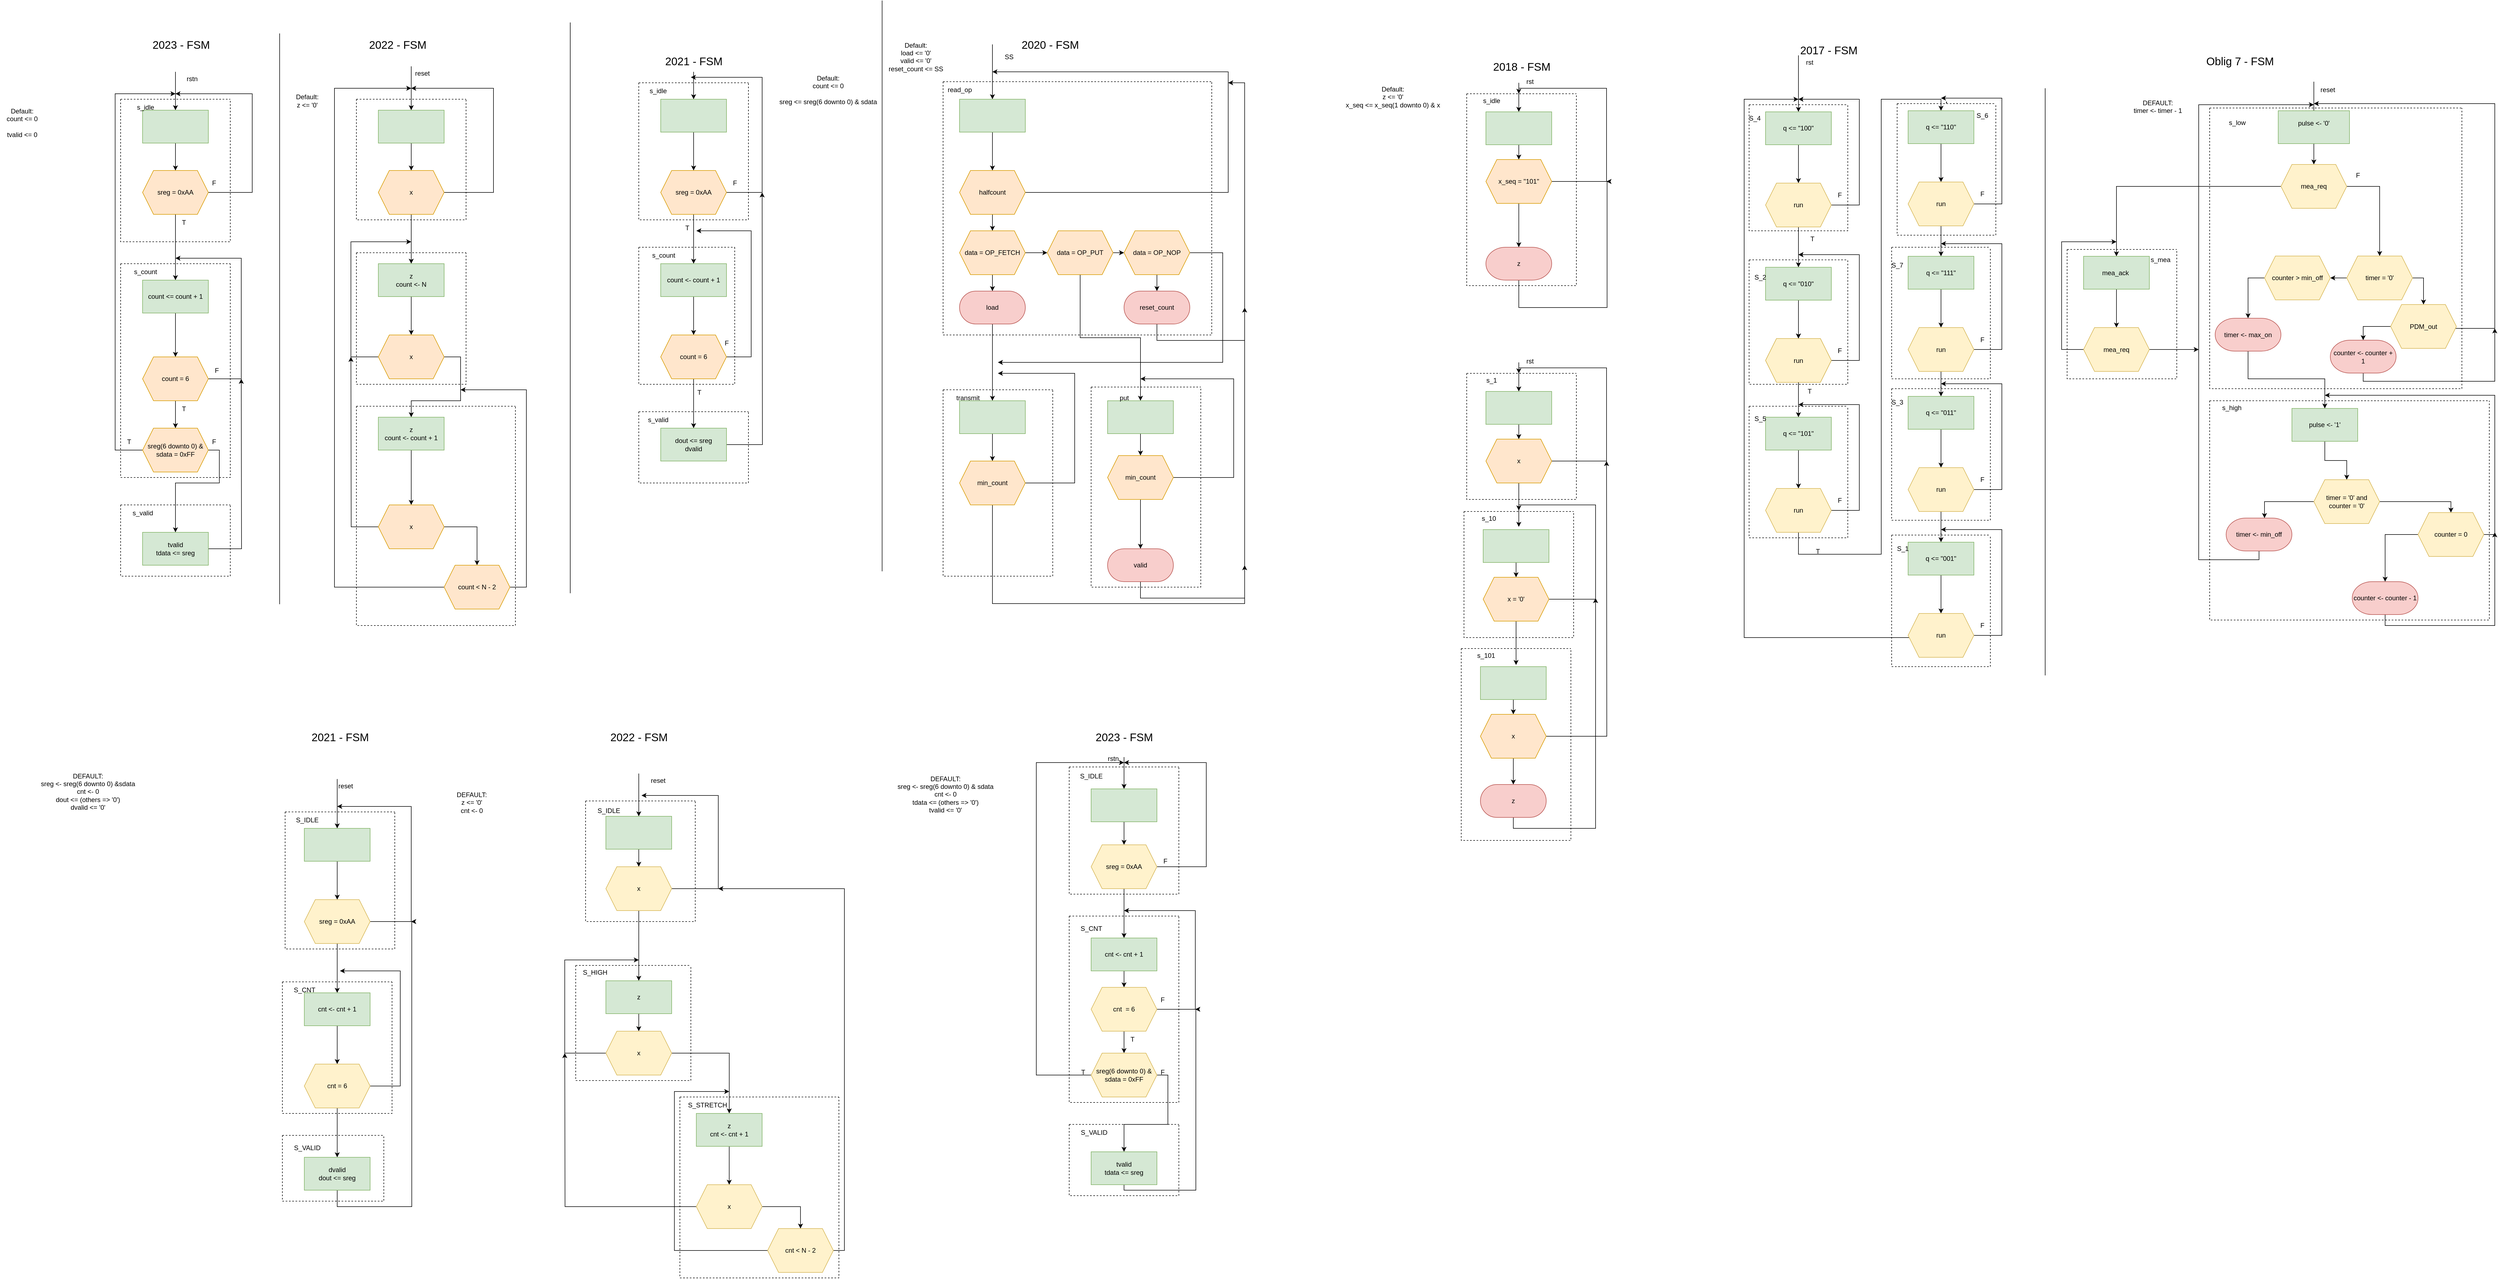 <mxfile version="24.4.13" type="github" pages="2">
  <diagram name="ASM" id="z955y7qxM9y07f499SiW">
    <mxGraphModel dx="2049" dy="2305" grid="1" gridSize="10" guides="1" tooltips="1" connect="1" arrows="1" fold="1" page="1" pageScale="1" pageWidth="827" pageHeight="1169" math="0" shadow="0">
      <root>
        <mxCell id="0" />
        <mxCell id="1" parent="0" />
        <mxCell id="04prnN0SiZrwdBhZb22p-37" value="" style="swimlane;startSize=0;dashed=1;" parent="1" vertex="1">
          <mxGeometry x="4060" y="690" width="510" height="400" as="geometry" />
        </mxCell>
        <mxCell id="04prnN0SiZrwdBhZb22p-50" style="edgeStyle=orthogonalEdgeStyle;rounded=0;orthogonalLoop=1;jettySize=auto;html=1;" parent="04prnN0SiZrwdBhZb22p-37" source="04prnN0SiZrwdBhZb22p-46" edge="1">
          <mxGeometry relative="1" as="geometry">
            <mxPoint x="520" y="240" as="targetPoint" />
            <Array as="points">
              <mxPoint x="320" y="410" />
              <mxPoint x="520" y="410" />
            </Array>
          </mxGeometry>
        </mxCell>
        <mxCell id="04prnN0SiZrwdBhZb22p-46" value="counter &amp;lt;- counter - 1" style="rounded=1;whiteSpace=wrap;html=1;arcSize=60;fillColor=#f8cecc;strokeColor=#b85450;" parent="04prnN0SiZrwdBhZb22p-37" vertex="1">
          <mxGeometry x="260" y="330" width="120" height="60" as="geometry" />
        </mxCell>
        <mxCell id="O_epTvdXiK4w9YHE_06F-2" style="edgeStyle=orthogonalEdgeStyle;rounded=0;orthogonalLoop=1;jettySize=auto;html=1;startArrow=classic;startFill=1;endArrow=none;endFill=0;" parent="1" source="O_epTvdXiK4w9YHE_06F-1" edge="1">
          <mxGeometry relative="1" as="geometry">
            <mxPoint x="350" y="90" as="targetPoint" />
          </mxGeometry>
        </mxCell>
        <mxCell id="O_epTvdXiK4w9YHE_06F-5" style="edgeStyle=orthogonalEdgeStyle;rounded=0;orthogonalLoop=1;jettySize=auto;html=1;entryX=0.5;entryY=0;entryDx=0;entryDy=0;" parent="1" source="O_epTvdXiK4w9YHE_06F-1" target="O_epTvdXiK4w9YHE_06F-4" edge="1">
          <mxGeometry relative="1" as="geometry" />
        </mxCell>
        <mxCell id="O_epTvdXiK4w9YHE_06F-1" value="" style="rounded=0;whiteSpace=wrap;html=1;fillColor=#d5e8d4;strokeColor=#82b366;" parent="1" vertex="1">
          <mxGeometry x="290" y="160" width="120" height="60" as="geometry" />
        </mxCell>
        <mxCell id="O_epTvdXiK4w9YHE_06F-3" value="rstn" style="text;html=1;align=center;verticalAlign=middle;resizable=0;points=[];autosize=1;strokeColor=none;fillColor=none;" parent="1" vertex="1">
          <mxGeometry x="360" y="88" width="40" height="30" as="geometry" />
        </mxCell>
        <mxCell id="O_epTvdXiK4w9YHE_06F-6" style="edgeStyle=orthogonalEdgeStyle;rounded=0;orthogonalLoop=1;jettySize=auto;html=1;" parent="1" source="O_epTvdXiK4w9YHE_06F-4" edge="1">
          <mxGeometry relative="1" as="geometry">
            <mxPoint x="350" y="130" as="targetPoint" />
            <Array as="points">
              <mxPoint x="490" y="310" />
              <mxPoint x="490" y="130" />
            </Array>
          </mxGeometry>
        </mxCell>
        <mxCell id="O_epTvdXiK4w9YHE_06F-10" style="edgeStyle=orthogonalEdgeStyle;rounded=0;orthogonalLoop=1;jettySize=auto;html=1;entryX=0.5;entryY=0;entryDx=0;entryDy=0;" parent="1" source="O_epTvdXiK4w9YHE_06F-4" target="O_epTvdXiK4w9YHE_06F-8" edge="1">
          <mxGeometry relative="1" as="geometry" />
        </mxCell>
        <mxCell id="O_epTvdXiK4w9YHE_06F-4" value="sreg = 0xAA" style="shape=hexagon;perimeter=hexagonPerimeter2;whiteSpace=wrap;html=1;fixedSize=1;fillColor=#ffe6cc;strokeColor=#d79b00;" parent="1" vertex="1">
          <mxGeometry x="290" y="270" width="120" height="80" as="geometry" />
        </mxCell>
        <mxCell id="O_epTvdXiK4w9YHE_06F-7" value="F" style="text;html=1;align=center;verticalAlign=middle;resizable=0;points=[];autosize=1;strokeColor=none;fillColor=none;" parent="1" vertex="1">
          <mxGeometry x="405" y="278" width="30" height="30" as="geometry" />
        </mxCell>
        <mxCell id="O_epTvdXiK4w9YHE_06F-12" style="edgeStyle=orthogonalEdgeStyle;rounded=0;orthogonalLoop=1;jettySize=auto;html=1;entryX=0.5;entryY=0;entryDx=0;entryDy=0;" parent="1" source="O_epTvdXiK4w9YHE_06F-8" target="O_epTvdXiK4w9YHE_06F-9" edge="1">
          <mxGeometry relative="1" as="geometry" />
        </mxCell>
        <mxCell id="O_epTvdXiK4w9YHE_06F-8" value="count &amp;lt;= count + 1" style="rounded=0;whiteSpace=wrap;html=1;fillColor=#d5e8d4;strokeColor=#82b366;" parent="1" vertex="1">
          <mxGeometry x="290" y="470" width="120" height="60" as="geometry" />
        </mxCell>
        <mxCell id="O_epTvdXiK4w9YHE_06F-11" style="edgeStyle=orthogonalEdgeStyle;rounded=0;orthogonalLoop=1;jettySize=auto;html=1;" parent="1" source="O_epTvdXiK4w9YHE_06F-9" edge="1">
          <mxGeometry relative="1" as="geometry">
            <mxPoint x="350" y="430" as="targetPoint" />
            <Array as="points">
              <mxPoint x="470" y="650" />
              <mxPoint x="470" y="430" />
            </Array>
          </mxGeometry>
        </mxCell>
        <mxCell id="O_epTvdXiK4w9YHE_06F-16" style="edgeStyle=orthogonalEdgeStyle;rounded=0;orthogonalLoop=1;jettySize=auto;html=1;entryX=0.5;entryY=0;entryDx=0;entryDy=0;" parent="1" source="O_epTvdXiK4w9YHE_06F-9" target="O_epTvdXiK4w9YHE_06F-14" edge="1">
          <mxGeometry relative="1" as="geometry" />
        </mxCell>
        <mxCell id="O_epTvdXiK4w9YHE_06F-9" value="count = 6" style="shape=hexagon;perimeter=hexagonPerimeter2;whiteSpace=wrap;html=1;fixedSize=1;fillColor=#ffe6cc;strokeColor=#d79b00;" parent="1" vertex="1">
          <mxGeometry x="290" y="610" width="120" height="80" as="geometry" />
        </mxCell>
        <mxCell id="O_epTvdXiK4w9YHE_06F-13" value="&lt;div&gt;Default:&lt;/div&gt;&lt;div&gt;count &amp;lt;= 0&lt;br&gt;&lt;/div&gt;&lt;div&gt;&lt;br&gt;&lt;/div&gt;&lt;div&gt;tvalid &amp;lt;= 0&lt;br&gt;&lt;/div&gt;" style="text;html=1;align=center;verticalAlign=middle;resizable=0;points=[];autosize=1;strokeColor=none;fillColor=none;" parent="1" vertex="1">
          <mxGeometry x="30" y="148" width="80" height="70" as="geometry" />
        </mxCell>
        <mxCell id="O_epTvdXiK4w9YHE_06F-20" value="" style="edgeStyle=orthogonalEdgeStyle;rounded=0;orthogonalLoop=1;jettySize=auto;html=1;" parent="1" source="O_epTvdXiK4w9YHE_06F-14" target="O_epTvdXiK4w9YHE_06F-19" edge="1">
          <mxGeometry relative="1" as="geometry">
            <Array as="points">
              <mxPoint x="430" y="780" />
              <mxPoint x="430" y="840" />
              <mxPoint x="350" y="840" />
            </Array>
          </mxGeometry>
        </mxCell>
        <mxCell id="O_epTvdXiK4w9YHE_06F-23" style="edgeStyle=orthogonalEdgeStyle;rounded=0;orthogonalLoop=1;jettySize=auto;html=1;" parent="1" source="O_epTvdXiK4w9YHE_06F-14" edge="1">
          <mxGeometry relative="1" as="geometry">
            <mxPoint x="350" y="130" as="targetPoint" />
            <Array as="points">
              <mxPoint x="240" y="780" />
              <mxPoint x="240" y="130" />
            </Array>
          </mxGeometry>
        </mxCell>
        <mxCell id="O_epTvdXiK4w9YHE_06F-14" value="sreg(6 downto 0) &amp;amp; sdata = 0xFF" style="shape=hexagon;perimeter=hexagonPerimeter2;whiteSpace=wrap;html=1;fixedSize=1;fillColor=#ffe6cc;strokeColor=#d79b00;" parent="1" vertex="1">
          <mxGeometry x="290" y="740" width="120" height="80" as="geometry" />
        </mxCell>
        <mxCell id="O_epTvdXiK4w9YHE_06F-15" value="F" style="text;html=1;align=center;verticalAlign=middle;resizable=0;points=[];autosize=1;strokeColor=none;fillColor=none;" parent="1" vertex="1">
          <mxGeometry x="410" y="620" width="30" height="30" as="geometry" />
        </mxCell>
        <mxCell id="O_epTvdXiK4w9YHE_06F-21" style="edgeStyle=orthogonalEdgeStyle;rounded=0;orthogonalLoop=1;jettySize=auto;html=1;" parent="1" source="O_epTvdXiK4w9YHE_06F-19" edge="1">
          <mxGeometry relative="1" as="geometry">
            <mxPoint x="470" y="650" as="targetPoint" />
          </mxGeometry>
        </mxCell>
        <mxCell id="O_epTvdXiK4w9YHE_06F-19" value="&lt;div&gt;tvalid&lt;/div&gt;&lt;div&gt;tdata &amp;lt;= sreg&lt;br&gt;&lt;/div&gt;" style="whiteSpace=wrap;html=1;fillColor=#d5e8d4;strokeColor=#82b366;" parent="1" vertex="1">
          <mxGeometry x="290" y="930" width="120" height="60" as="geometry" />
        </mxCell>
        <mxCell id="O_epTvdXiK4w9YHE_06F-22" value="F" style="text;html=1;align=center;verticalAlign=middle;resizable=0;points=[];autosize=1;strokeColor=none;fillColor=none;" parent="1" vertex="1">
          <mxGeometry x="405" y="750" width="30" height="30" as="geometry" />
        </mxCell>
        <mxCell id="O_epTvdXiK4w9YHE_06F-24" value="" style="swimlane;startSize=0;dashed=1;" parent="1" vertex="1">
          <mxGeometry x="250" y="880" width="200" height="130" as="geometry" />
        </mxCell>
        <mxCell id="O_epTvdXiK4w9YHE_06F-32" value="s_valid" style="text;html=1;align=center;verticalAlign=middle;resizable=0;points=[];autosize=1;strokeColor=none;fillColor=none;" parent="O_epTvdXiK4w9YHE_06F-24" vertex="1">
          <mxGeometry x="10" width="60" height="30" as="geometry" />
        </mxCell>
        <mxCell id="O_epTvdXiK4w9YHE_06F-25" value="T" style="text;html=1;align=center;verticalAlign=middle;resizable=0;points=[];autosize=1;strokeColor=none;fillColor=none;" parent="1" vertex="1">
          <mxGeometry x="250" y="750" width="30" height="30" as="geometry" />
        </mxCell>
        <mxCell id="O_epTvdXiK4w9YHE_06F-26" value="T" style="text;html=1;align=center;verticalAlign=middle;resizable=0;points=[];autosize=1;strokeColor=none;fillColor=none;" parent="1" vertex="1">
          <mxGeometry x="350" y="690" width="30" height="30" as="geometry" />
        </mxCell>
        <mxCell id="O_epTvdXiK4w9YHE_06F-27" value="T" style="text;html=1;align=center;verticalAlign=middle;resizable=0;points=[];autosize=1;strokeColor=none;fillColor=none;" parent="1" vertex="1">
          <mxGeometry x="350" y="350" width="30" height="30" as="geometry" />
        </mxCell>
        <mxCell id="O_epTvdXiK4w9YHE_06F-28" value="" style="swimlane;startSize=0;dashed=1;" parent="1" vertex="1">
          <mxGeometry x="250" y="440" width="200" height="390" as="geometry" />
        </mxCell>
        <mxCell id="O_epTvdXiK4w9YHE_06F-31" value="s_count" style="text;html=1;align=center;verticalAlign=middle;resizable=0;points=[];autosize=1;strokeColor=none;fillColor=none;" parent="O_epTvdXiK4w9YHE_06F-28" vertex="1">
          <mxGeometry x="10" width="70" height="30" as="geometry" />
        </mxCell>
        <mxCell id="O_epTvdXiK4w9YHE_06F-29" value="" style="swimlane;startSize=0;dashed=1;" parent="1" vertex="1">
          <mxGeometry x="250" y="140" width="200" height="260" as="geometry" />
        </mxCell>
        <mxCell id="O_epTvdXiK4w9YHE_06F-30" value="s_idle" style="text;html=1;align=center;verticalAlign=middle;resizable=0;points=[];autosize=1;strokeColor=none;fillColor=none;" parent="O_epTvdXiK4w9YHE_06F-29" vertex="1">
          <mxGeometry x="20" width="50" height="30" as="geometry" />
        </mxCell>
        <mxCell id="O_epTvdXiK4w9YHE_06F-33" value="&lt;font style=&quot;font-size: 20px;&quot;&gt;2023 - FSM&lt;br&gt;&lt;/font&gt;" style="text;html=1;align=center;verticalAlign=middle;resizable=0;points=[];autosize=1;strokeColor=none;fillColor=none;" parent="1" vertex="1">
          <mxGeometry x="295" y="20" width="130" height="40" as="geometry" />
        </mxCell>
        <mxCell id="O_epTvdXiK4w9YHE_06F-34" value="&lt;font style=&quot;font-size: 20px;&quot;&gt;2022 - FSM&lt;br&gt;&lt;/font&gt;" style="text;html=1;align=center;verticalAlign=middle;resizable=0;points=[];autosize=1;strokeColor=none;fillColor=none;" parent="1" vertex="1">
          <mxGeometry x="690" y="20" width="130" height="40" as="geometry" />
        </mxCell>
        <mxCell id="O_epTvdXiK4w9YHE_06F-36" style="edgeStyle=orthogonalEdgeStyle;rounded=0;orthogonalLoop=1;jettySize=auto;html=1;startArrow=classic;startFill=1;endArrow=none;endFill=0;" parent="1" source="O_epTvdXiK4w9YHE_06F-35" edge="1">
          <mxGeometry relative="1" as="geometry">
            <mxPoint x="780" y="80" as="targetPoint" />
          </mxGeometry>
        </mxCell>
        <mxCell id="O_epTvdXiK4w9YHE_06F-38" style="edgeStyle=orthogonalEdgeStyle;rounded=0;orthogonalLoop=1;jettySize=auto;html=1;entryX=0.5;entryY=0;entryDx=0;entryDy=0;" parent="1" source="O_epTvdXiK4w9YHE_06F-35" target="O_epTvdXiK4w9YHE_06F-37" edge="1">
          <mxGeometry relative="1" as="geometry" />
        </mxCell>
        <mxCell id="O_epTvdXiK4w9YHE_06F-35" value="" style="rounded=0;whiteSpace=wrap;html=1;fillColor=#d5e8d4;strokeColor=#82b366;" parent="1" vertex="1">
          <mxGeometry x="720" y="160" width="120" height="60" as="geometry" />
        </mxCell>
        <mxCell id="O_epTvdXiK4w9YHE_06F-40" style="edgeStyle=orthogonalEdgeStyle;rounded=0;orthogonalLoop=1;jettySize=auto;html=1;" parent="1" source="O_epTvdXiK4w9YHE_06F-37" edge="1">
          <mxGeometry relative="1" as="geometry">
            <mxPoint x="780" y="120" as="targetPoint" />
            <Array as="points">
              <mxPoint x="930" y="310" />
              <mxPoint x="930" y="120" />
            </Array>
          </mxGeometry>
        </mxCell>
        <mxCell id="O_epTvdXiK4w9YHE_06F-43" value="" style="edgeStyle=orthogonalEdgeStyle;rounded=0;orthogonalLoop=1;jettySize=auto;html=1;" parent="1" source="O_epTvdXiK4w9YHE_06F-37" target="O_epTvdXiK4w9YHE_06F-42" edge="1">
          <mxGeometry relative="1" as="geometry" />
        </mxCell>
        <mxCell id="O_epTvdXiK4w9YHE_06F-37" value="x" style="shape=hexagon;perimeter=hexagonPerimeter2;whiteSpace=wrap;html=1;fixedSize=1;fillColor=#ffe6cc;strokeColor=#d79b00;" parent="1" vertex="1">
          <mxGeometry x="720" y="270" width="120" height="80" as="geometry" />
        </mxCell>
        <mxCell id="O_epTvdXiK4w9YHE_06F-39" value="" style="endArrow=none;html=1;rounded=0;" parent="1" edge="1">
          <mxGeometry width="50" height="50" relative="1" as="geometry">
            <mxPoint x="540" y="1061.176" as="sourcePoint" />
            <mxPoint x="540" y="20" as="targetPoint" />
          </mxGeometry>
        </mxCell>
        <mxCell id="O_epTvdXiK4w9YHE_06F-45" value="" style="edgeStyle=orthogonalEdgeStyle;rounded=0;orthogonalLoop=1;jettySize=auto;html=1;" parent="1" source="O_epTvdXiK4w9YHE_06F-42" target="O_epTvdXiK4w9YHE_06F-44" edge="1">
          <mxGeometry relative="1" as="geometry" />
        </mxCell>
        <mxCell id="O_epTvdXiK4w9YHE_06F-42" value="z&lt;br&gt;&lt;div&gt;count &amp;lt;- N&lt;br&gt;&lt;/div&gt;" style="whiteSpace=wrap;html=1;fillColor=#d5e8d4;strokeColor=#82b366;" parent="1" vertex="1">
          <mxGeometry x="720" y="440" width="120" height="60" as="geometry" />
        </mxCell>
        <mxCell id="O_epTvdXiK4w9YHE_06F-48" style="edgeStyle=orthogonalEdgeStyle;rounded=0;orthogonalLoop=1;jettySize=auto;html=1;" parent="1" source="O_epTvdXiK4w9YHE_06F-44" edge="1">
          <mxGeometry relative="1" as="geometry">
            <mxPoint x="780" y="400" as="targetPoint" />
            <Array as="points">
              <mxPoint x="670" y="610" />
              <mxPoint x="670" y="400" />
            </Array>
          </mxGeometry>
        </mxCell>
        <mxCell id="O_epTvdXiK4w9YHE_06F-50" value="" style="edgeStyle=orthogonalEdgeStyle;rounded=0;orthogonalLoop=1;jettySize=auto;html=1;" parent="1" source="O_epTvdXiK4w9YHE_06F-44" target="O_epTvdXiK4w9YHE_06F-49" edge="1">
          <mxGeometry relative="1" as="geometry">
            <Array as="points">
              <mxPoint x="870" y="610" />
              <mxPoint x="870" y="690" />
              <mxPoint x="780" y="690" />
            </Array>
          </mxGeometry>
        </mxCell>
        <mxCell id="O_epTvdXiK4w9YHE_06F-44" value="x" style="shape=hexagon;perimeter=hexagonPerimeter2;whiteSpace=wrap;html=1;fixedSize=1;fillColor=#ffe6cc;strokeColor=#d79b00;" parent="1" vertex="1">
          <mxGeometry x="720" y="570" width="120" height="80" as="geometry" />
        </mxCell>
        <mxCell id="O_epTvdXiK4w9YHE_06F-46" value="&lt;div&gt;Default:&lt;/div&gt;&lt;div&gt;z &amp;lt;= &#39;0&#39;&lt;br&gt;&lt;/div&gt;" style="text;html=1;align=center;verticalAlign=middle;resizable=0;points=[];autosize=1;strokeColor=none;fillColor=none;" parent="1" vertex="1">
          <mxGeometry x="560" y="123" width="60" height="40" as="geometry" />
        </mxCell>
        <mxCell id="O_epTvdXiK4w9YHE_06F-58" value="" style="edgeStyle=orthogonalEdgeStyle;rounded=0;orthogonalLoop=1;jettySize=auto;html=1;" parent="1" source="O_epTvdXiK4w9YHE_06F-49" target="O_epTvdXiK4w9YHE_06F-57" edge="1">
          <mxGeometry relative="1" as="geometry" />
        </mxCell>
        <mxCell id="O_epTvdXiK4w9YHE_06F-49" value="&lt;div&gt;z&lt;/div&gt;&lt;div&gt;count &amp;lt;- count + 1&lt;br&gt;&lt;/div&gt;" style="whiteSpace=wrap;html=1;fillColor=#d5e8d4;strokeColor=#82b366;" parent="1" vertex="1">
          <mxGeometry x="720" y="720" width="120" height="60" as="geometry" />
        </mxCell>
        <mxCell id="O_epTvdXiK4w9YHE_06F-52" value="" style="swimlane;startSize=0;dashed=1;" parent="1" vertex="1">
          <mxGeometry x="680" y="700" width="290" height="400" as="geometry" />
        </mxCell>
        <mxCell id="O_epTvdXiK4w9YHE_06F-60" value="" style="edgeStyle=orthogonalEdgeStyle;rounded=0;orthogonalLoop=1;jettySize=auto;html=1;" parent="O_epTvdXiK4w9YHE_06F-52" source="O_epTvdXiK4w9YHE_06F-57" target="O_epTvdXiK4w9YHE_06F-59" edge="1">
          <mxGeometry relative="1" as="geometry">
            <Array as="points">
              <mxPoint x="220" y="220" />
            </Array>
          </mxGeometry>
        </mxCell>
        <mxCell id="O_epTvdXiK4w9YHE_06F-63" style="edgeStyle=orthogonalEdgeStyle;rounded=0;orthogonalLoop=1;jettySize=auto;html=1;" parent="O_epTvdXiK4w9YHE_06F-52" source="O_epTvdXiK4w9YHE_06F-57" edge="1">
          <mxGeometry relative="1" as="geometry">
            <mxPoint x="-10" y="-90" as="targetPoint" />
          </mxGeometry>
        </mxCell>
        <mxCell id="O_epTvdXiK4w9YHE_06F-57" value="x" style="shape=hexagon;perimeter=hexagonPerimeter2;whiteSpace=wrap;html=1;fixedSize=1;fillColor=#ffe6cc;strokeColor=#d79b00;" parent="O_epTvdXiK4w9YHE_06F-52" vertex="1">
          <mxGeometry x="40" y="180" width="120" height="80" as="geometry" />
        </mxCell>
        <mxCell id="O_epTvdXiK4w9YHE_06F-61" style="edgeStyle=orthogonalEdgeStyle;rounded=0;orthogonalLoop=1;jettySize=auto;html=1;" parent="O_epTvdXiK4w9YHE_06F-52" source="O_epTvdXiK4w9YHE_06F-59" edge="1">
          <mxGeometry relative="1" as="geometry">
            <mxPoint x="100" y="-580" as="targetPoint" />
            <Array as="points">
              <mxPoint x="-40" y="330" />
              <mxPoint x="-40" y="-580" />
            </Array>
          </mxGeometry>
        </mxCell>
        <mxCell id="O_epTvdXiK4w9YHE_06F-64" style="edgeStyle=orthogonalEdgeStyle;rounded=0;orthogonalLoop=1;jettySize=auto;html=1;" parent="O_epTvdXiK4w9YHE_06F-52" source="O_epTvdXiK4w9YHE_06F-59" edge="1">
          <mxGeometry relative="1" as="geometry">
            <mxPoint x="190" y="-30" as="targetPoint" />
            <Array as="points">
              <mxPoint x="310" y="330" />
              <mxPoint x="310" y="-30" />
            </Array>
          </mxGeometry>
        </mxCell>
        <mxCell id="O_epTvdXiK4w9YHE_06F-59" value="count &amp;lt; N - 2" style="shape=hexagon;perimeter=hexagonPerimeter2;whiteSpace=wrap;html=1;fixedSize=1;fillColor=#ffe6cc;strokeColor=#d79b00;" parent="O_epTvdXiK4w9YHE_06F-52" vertex="1">
          <mxGeometry x="160" y="290" width="120" height="80" as="geometry" />
        </mxCell>
        <mxCell id="O_epTvdXiK4w9YHE_06F-53" value="" style="swimlane;startSize=0;dashed=1;" parent="1" vertex="1">
          <mxGeometry x="680" y="420" width="200" height="240" as="geometry" />
        </mxCell>
        <mxCell id="O_epTvdXiK4w9YHE_06F-54" value="" style="swimlane;startSize=0;dashed=1;" parent="1" vertex="1">
          <mxGeometry x="680" y="140" width="200" height="220" as="geometry" />
        </mxCell>
        <mxCell id="O_epTvdXiK4w9YHE_06F-65" value="" style="endArrow=none;html=1;rounded=0;" parent="1" edge="1">
          <mxGeometry width="50" height="50" relative="1" as="geometry">
            <mxPoint x="1070" y="1041.18" as="sourcePoint" />
            <mxPoint x="1070" y="0.004" as="targetPoint" />
          </mxGeometry>
        </mxCell>
        <mxCell id="O_epTvdXiK4w9YHE_06F-66" value="&lt;font style=&quot;font-size: 20px;&quot;&gt;2021 - FSM&lt;br&gt;&lt;/font&gt;" style="text;html=1;align=center;verticalAlign=middle;resizable=0;points=[];autosize=1;strokeColor=none;fillColor=none;" parent="1" vertex="1">
          <mxGeometry x="1230" y="50" width="130" height="40" as="geometry" />
        </mxCell>
        <mxCell id="O_epTvdXiK4w9YHE_06F-68" value="" style="edgeStyle=orthogonalEdgeStyle;rounded=0;orthogonalLoop=1;jettySize=auto;html=1;startArrow=classic;startFill=1;endArrow=none;endFill=0;" parent="1" source="O_epTvdXiK4w9YHE_06F-67" target="O_epTvdXiK4w9YHE_06F-66" edge="1">
          <mxGeometry relative="1" as="geometry" />
        </mxCell>
        <mxCell id="O_epTvdXiK4w9YHE_06F-70" value="" style="edgeStyle=orthogonalEdgeStyle;rounded=0;orthogonalLoop=1;jettySize=auto;html=1;" parent="1" source="O_epTvdXiK4w9YHE_06F-67" target="O_epTvdXiK4w9YHE_06F-69" edge="1">
          <mxGeometry relative="1" as="geometry" />
        </mxCell>
        <mxCell id="O_epTvdXiK4w9YHE_06F-67" value="" style="rounded=0;whiteSpace=wrap;html=1;fillColor=#d5e8d4;strokeColor=#82b366;" parent="1" vertex="1">
          <mxGeometry x="1235" y="140" width="120" height="60" as="geometry" />
        </mxCell>
        <mxCell id="O_epTvdXiK4w9YHE_06F-71" style="edgeStyle=orthogonalEdgeStyle;rounded=0;orthogonalLoop=1;jettySize=auto;html=1;" parent="1" source="O_epTvdXiK4w9YHE_06F-69" edge="1">
          <mxGeometry relative="1" as="geometry">
            <mxPoint x="1290" y="100" as="targetPoint" />
            <Array as="points">
              <mxPoint x="1420" y="310" />
              <mxPoint x="1420" y="100" />
              <mxPoint x="1295" y="100" />
            </Array>
          </mxGeometry>
        </mxCell>
        <mxCell id="O_epTvdXiK4w9YHE_06F-73" value="" style="edgeStyle=orthogonalEdgeStyle;rounded=0;orthogonalLoop=1;jettySize=auto;html=1;" parent="1" source="O_epTvdXiK4w9YHE_06F-69" target="O_epTvdXiK4w9YHE_06F-72" edge="1">
          <mxGeometry relative="1" as="geometry" />
        </mxCell>
        <mxCell id="O_epTvdXiK4w9YHE_06F-69" value="sreg = 0xAA" style="shape=hexagon;perimeter=hexagonPerimeter2;whiteSpace=wrap;html=1;fixedSize=1;fillColor=#ffe6cc;strokeColor=#d79b00;rounded=0;" parent="1" vertex="1">
          <mxGeometry x="1235" y="270" width="120" height="80" as="geometry" />
        </mxCell>
        <mxCell id="O_epTvdXiK4w9YHE_06F-76" value="" style="edgeStyle=orthogonalEdgeStyle;rounded=0;orthogonalLoop=1;jettySize=auto;html=1;" parent="1" source="O_epTvdXiK4w9YHE_06F-72" target="O_epTvdXiK4w9YHE_06F-75" edge="1">
          <mxGeometry relative="1" as="geometry" />
        </mxCell>
        <mxCell id="O_epTvdXiK4w9YHE_06F-72" value="count &amp;lt;- count + 1" style="rounded=0;whiteSpace=wrap;html=1;fillColor=#d5e8d4;strokeColor=#82b366;" parent="1" vertex="1">
          <mxGeometry x="1235" y="440" width="120" height="60" as="geometry" />
        </mxCell>
        <mxCell id="O_epTvdXiK4w9YHE_06F-74" value="&lt;div&gt;Default:&lt;/div&gt;&lt;div&gt;count &amp;lt;= 0&lt;br&gt;&lt;/div&gt;&lt;div&gt;&lt;br&gt;&lt;/div&gt;&lt;div&gt;sreg &amp;lt;= sreg(6 downto 0) &amp;amp; sdata&lt;br&gt;&lt;/div&gt;" style="text;html=1;align=center;verticalAlign=middle;resizable=0;points=[];autosize=1;strokeColor=none;fillColor=none;" parent="1" vertex="1">
          <mxGeometry x="1440" y="88" width="200" height="70" as="geometry" />
        </mxCell>
        <mxCell id="O_epTvdXiK4w9YHE_06F-79" value="" style="edgeStyle=orthogonalEdgeStyle;rounded=0;orthogonalLoop=1;jettySize=auto;html=1;" parent="1" source="O_epTvdXiK4w9YHE_06F-75" target="O_epTvdXiK4w9YHE_06F-78" edge="1">
          <mxGeometry relative="1" as="geometry" />
        </mxCell>
        <mxCell id="O_epTvdXiK4w9YHE_06F-87" style="edgeStyle=orthogonalEdgeStyle;rounded=0;orthogonalLoop=1;jettySize=auto;html=1;" parent="1" source="O_epTvdXiK4w9YHE_06F-75" edge="1">
          <mxGeometry relative="1" as="geometry">
            <mxPoint x="1300" y="380" as="targetPoint" />
            <Array as="points">
              <mxPoint x="1400" y="610" />
              <mxPoint x="1400" y="380" />
            </Array>
          </mxGeometry>
        </mxCell>
        <mxCell id="O_epTvdXiK4w9YHE_06F-75" value="count = 6" style="shape=hexagon;perimeter=hexagonPerimeter2;whiteSpace=wrap;html=1;fixedSize=1;fillColor=#ffe6cc;strokeColor=#d79b00;rounded=0;" parent="1" vertex="1">
          <mxGeometry x="1235" y="570" width="120" height="80" as="geometry" />
        </mxCell>
        <mxCell id="O_epTvdXiK4w9YHE_06F-80" style="edgeStyle=orthogonalEdgeStyle;rounded=0;orthogonalLoop=1;jettySize=auto;html=1;" parent="1" source="O_epTvdXiK4w9YHE_06F-78" edge="1">
          <mxGeometry relative="1" as="geometry">
            <mxPoint x="1420" y="310" as="targetPoint" />
          </mxGeometry>
        </mxCell>
        <mxCell id="O_epTvdXiK4w9YHE_06F-78" value="&lt;div&gt;dout &amp;lt;= sreg&lt;/div&gt;&lt;div&gt;dvalid &lt;br&gt;&lt;/div&gt;" style="whiteSpace=wrap;html=1;fillColor=#d5e8d4;strokeColor=#82b366;rounded=0;" parent="1" vertex="1">
          <mxGeometry x="1235" y="740" width="120" height="60" as="geometry" />
        </mxCell>
        <mxCell id="O_epTvdXiK4w9YHE_06F-81" value="" style="swimlane;startSize=0;dashed=1;" parent="1" vertex="1">
          <mxGeometry x="1195" y="110" width="200" height="250" as="geometry" />
        </mxCell>
        <mxCell id="O_epTvdXiK4w9YHE_06F-84" value="s_idle" style="text;html=1;align=center;verticalAlign=middle;resizable=0;points=[];autosize=1;strokeColor=none;fillColor=none;" parent="O_epTvdXiK4w9YHE_06F-81" vertex="1">
          <mxGeometry x="10" width="50" height="30" as="geometry" />
        </mxCell>
        <mxCell id="O_epTvdXiK4w9YHE_06F-88" value="F" style="text;html=1;align=center;verticalAlign=middle;resizable=0;points=[];autosize=1;strokeColor=none;fillColor=none;" parent="O_epTvdXiK4w9YHE_06F-81" vertex="1">
          <mxGeometry x="160" y="168" width="30" height="30" as="geometry" />
        </mxCell>
        <mxCell id="O_epTvdXiK4w9YHE_06F-82" value="" style="swimlane;startSize=0;dashed=1;" parent="1" vertex="1">
          <mxGeometry x="1195" y="410" width="175" height="250" as="geometry" />
        </mxCell>
        <mxCell id="O_epTvdXiK4w9YHE_06F-85" value="s_count" style="text;html=1;align=center;verticalAlign=middle;resizable=0;points=[];autosize=1;strokeColor=none;fillColor=none;" parent="O_epTvdXiK4w9YHE_06F-82" vertex="1">
          <mxGeometry x="10" width="70" height="30" as="geometry" />
        </mxCell>
        <mxCell id="O_epTvdXiK4w9YHE_06F-89" value="F" style="text;html=1;align=center;verticalAlign=middle;resizable=0;points=[];autosize=1;strokeColor=none;fillColor=none;" parent="O_epTvdXiK4w9YHE_06F-82" vertex="1">
          <mxGeometry x="145" y="160" width="30" height="30" as="geometry" />
        </mxCell>
        <mxCell id="O_epTvdXiK4w9YHE_06F-83" value="" style="swimlane;startSize=0;dashed=1;" parent="1" vertex="1">
          <mxGeometry x="1195" y="710" width="200" height="130" as="geometry" />
        </mxCell>
        <mxCell id="O_epTvdXiK4w9YHE_06F-86" value="s_valid" style="text;html=1;align=center;verticalAlign=middle;resizable=0;points=[];autosize=1;strokeColor=none;fillColor=none;" parent="O_epTvdXiK4w9YHE_06F-83" vertex="1">
          <mxGeometry x="5" width="60" height="30" as="geometry" />
        </mxCell>
        <mxCell id="O_epTvdXiK4w9YHE_06F-90" value="T" style="text;html=1;align=center;verticalAlign=middle;resizable=0;points=[];autosize=1;strokeColor=none;fillColor=none;" parent="1" vertex="1">
          <mxGeometry x="1290" y="660" width="30" height="30" as="geometry" />
        </mxCell>
        <mxCell id="O_epTvdXiK4w9YHE_06F-91" value="T" style="text;html=1;align=center;verticalAlign=middle;resizable=0;points=[];autosize=1;strokeColor=none;fillColor=none;" parent="1" vertex="1">
          <mxGeometry x="1267.5" y="360" width="30" height="30" as="geometry" />
        </mxCell>
        <mxCell id="O_epTvdXiK4w9YHE_06F-92" value="" style="endArrow=none;html=1;rounded=0;" parent="1" edge="1">
          <mxGeometry width="50" height="50" relative="1" as="geometry">
            <mxPoint x="1638.82" y="1001.18" as="sourcePoint" />
            <mxPoint x="1638.82" y="-39.996" as="targetPoint" />
          </mxGeometry>
        </mxCell>
        <mxCell id="O_epTvdXiK4w9YHE_06F-94" style="edgeStyle=orthogonalEdgeStyle;rounded=0;orthogonalLoop=1;jettySize=auto;html=1;startArrow=classic;startFill=1;endArrow=none;endFill=0;" parent="1" source="O_epTvdXiK4w9YHE_06F-93" edge="1">
          <mxGeometry relative="1" as="geometry">
            <mxPoint x="1840" y="40" as="targetPoint" />
          </mxGeometry>
        </mxCell>
        <mxCell id="O_epTvdXiK4w9YHE_06F-98" value="" style="edgeStyle=orthogonalEdgeStyle;rounded=0;orthogonalLoop=1;jettySize=auto;html=1;" parent="1" source="O_epTvdXiK4w9YHE_06F-93" target="O_epTvdXiK4w9YHE_06F-97" edge="1">
          <mxGeometry relative="1" as="geometry" />
        </mxCell>
        <mxCell id="O_epTvdXiK4w9YHE_06F-93" value="" style="rounded=0;whiteSpace=wrap;html=1;fillColor=#d5e8d4;strokeColor=#82b366;" parent="1" vertex="1">
          <mxGeometry x="1780" y="140" width="120" height="60" as="geometry" />
        </mxCell>
        <mxCell id="O_epTvdXiK4w9YHE_06F-95" value="read_op" style="text;html=1;align=center;verticalAlign=middle;resizable=0;points=[];autosize=1;strokeColor=none;fillColor=none;" parent="1" vertex="1">
          <mxGeometry x="1745" y="108" width="70" height="30" as="geometry" />
        </mxCell>
        <mxCell id="O_epTvdXiK4w9YHE_06F-96" value="&lt;div&gt;Default:&lt;/div&gt;&lt;div&gt;load &amp;lt;= &#39;0&#39;&lt;/div&gt;&lt;div&gt;valid &amp;lt;= &#39;0&#39;&lt;/div&gt;&lt;div&gt;reset_count &amp;lt;= SS&lt;/div&gt;&lt;div&gt;&lt;br&gt;&lt;/div&gt;" style="text;html=1;align=center;verticalAlign=middle;resizable=0;points=[];autosize=1;strokeColor=none;fillColor=none;" parent="1" vertex="1">
          <mxGeometry x="1640" y="25" width="120" height="90" as="geometry" />
        </mxCell>
        <mxCell id="O_epTvdXiK4w9YHE_06F-102" value="" style="edgeStyle=orthogonalEdgeStyle;rounded=0;orthogonalLoop=1;jettySize=auto;html=1;" parent="1" source="O_epTvdXiK4w9YHE_06F-97" target="O_epTvdXiK4w9YHE_06F-101" edge="1">
          <mxGeometry relative="1" as="geometry" />
        </mxCell>
        <mxCell id="O_epTvdXiK4w9YHE_06F-108" style="edgeStyle=orthogonalEdgeStyle;rounded=0;orthogonalLoop=1;jettySize=auto;html=1;" parent="1" source="O_epTvdXiK4w9YHE_06F-97" edge="1">
          <mxGeometry relative="1" as="geometry">
            <mxPoint x="1840" y="90" as="targetPoint" />
            <Array as="points">
              <mxPoint x="2270" y="310" />
              <mxPoint x="2270" y="90" />
            </Array>
          </mxGeometry>
        </mxCell>
        <mxCell id="O_epTvdXiK4w9YHE_06F-97" value="halfcount " style="shape=hexagon;perimeter=hexagonPerimeter2;whiteSpace=wrap;html=1;fixedSize=1;fillColor=#ffe6cc;strokeColor=#d79b00;rounded=0;" parent="1" vertex="1">
          <mxGeometry x="1780" y="270" width="120" height="80" as="geometry" />
        </mxCell>
        <mxCell id="O_epTvdXiK4w9YHE_06F-121" value="" style="edgeStyle=orthogonalEdgeStyle;rounded=0;orthogonalLoop=1;jettySize=auto;html=1;" parent="1" source="O_epTvdXiK4w9YHE_06F-99" target="O_epTvdXiK4w9YHE_06F-120" edge="1">
          <mxGeometry relative="1" as="geometry" />
        </mxCell>
        <mxCell id="O_epTvdXiK4w9YHE_06F-99" value="load " style="whiteSpace=wrap;html=1;fillColor=#f8cecc;strokeColor=#b85450;rounded=1;arcSize=50;" parent="1" vertex="1">
          <mxGeometry x="1780" y="490" width="120" height="60" as="geometry" />
        </mxCell>
        <mxCell id="O_epTvdXiK4w9YHE_06F-103" style="edgeStyle=orthogonalEdgeStyle;rounded=0;orthogonalLoop=1;jettySize=auto;html=1;entryX=0.5;entryY=0;entryDx=0;entryDy=0;" parent="1" source="O_epTvdXiK4w9YHE_06F-101" target="O_epTvdXiK4w9YHE_06F-99" edge="1">
          <mxGeometry relative="1" as="geometry" />
        </mxCell>
        <mxCell id="O_epTvdXiK4w9YHE_06F-113" style="edgeStyle=orthogonalEdgeStyle;rounded=0;orthogonalLoop=1;jettySize=auto;html=1;entryX=0;entryY=0.5;entryDx=0;entryDy=0;" parent="1" source="O_epTvdXiK4w9YHE_06F-101" target="O_epTvdXiK4w9YHE_06F-111" edge="1">
          <mxGeometry relative="1" as="geometry" />
        </mxCell>
        <mxCell id="O_epTvdXiK4w9YHE_06F-101" value="data = OP_FETCH" style="shape=hexagon;perimeter=hexagonPerimeter2;whiteSpace=wrap;html=1;fixedSize=1;fillColor=#ffe6cc;strokeColor=#d79b00;rounded=0;" parent="1" vertex="1">
          <mxGeometry x="1780" y="380" width="120" height="80" as="geometry" />
        </mxCell>
        <mxCell id="O_epTvdXiK4w9YHE_06F-107" value="" style="edgeStyle=orthogonalEdgeStyle;rounded=0;orthogonalLoop=1;jettySize=auto;html=1;" parent="1" source="O_epTvdXiK4w9YHE_06F-104" target="O_epTvdXiK4w9YHE_06F-106" edge="1">
          <mxGeometry relative="1" as="geometry" />
        </mxCell>
        <mxCell id="O_epTvdXiK4w9YHE_06F-119" style="edgeStyle=orthogonalEdgeStyle;rounded=0;orthogonalLoop=1;jettySize=auto;html=1;" parent="1" source="O_epTvdXiK4w9YHE_06F-104" edge="1">
          <mxGeometry relative="1" as="geometry">
            <mxPoint x="1850" y="620" as="targetPoint" />
            <Array as="points">
              <mxPoint x="2260" y="420" />
              <mxPoint x="2260" y="620" />
            </Array>
          </mxGeometry>
        </mxCell>
        <mxCell id="O_epTvdXiK4w9YHE_06F-104" value="data = OP_NOP" style="shape=hexagon;perimeter=hexagonPerimeter2;whiteSpace=wrap;html=1;fixedSize=1;fillColor=#ffe6cc;strokeColor=#d79b00;rounded=0;" parent="1" vertex="1">
          <mxGeometry x="2080" y="380" width="120" height="80" as="geometry" />
        </mxCell>
        <mxCell id="O_epTvdXiK4w9YHE_06F-109" style="edgeStyle=orthogonalEdgeStyle;rounded=0;orthogonalLoop=1;jettySize=auto;html=1;" parent="1" source="O_epTvdXiK4w9YHE_06F-106" edge="1">
          <mxGeometry relative="1" as="geometry">
            <mxPoint x="2270" y="110" as="targetPoint" />
            <Array as="points">
              <mxPoint x="2140" y="580" />
              <mxPoint x="2300" y="580" />
              <mxPoint x="2300" y="110" />
            </Array>
          </mxGeometry>
        </mxCell>
        <mxCell id="O_epTvdXiK4w9YHE_06F-106" value="reset_count" style="rounded=1;whiteSpace=wrap;html=1;fillColor=#f8cecc;strokeColor=#b85450;arcSize=50;" parent="1" vertex="1">
          <mxGeometry x="2080" y="490" width="120" height="60" as="geometry" />
        </mxCell>
        <mxCell id="O_epTvdXiK4w9YHE_06F-114" style="edgeStyle=orthogonalEdgeStyle;rounded=0;orthogonalLoop=1;jettySize=auto;html=1;exitX=1;exitY=0.5;exitDx=0;exitDy=0;entryX=0;entryY=0.5;entryDx=0;entryDy=0;" parent="1" source="O_epTvdXiK4w9YHE_06F-111" target="O_epTvdXiK4w9YHE_06F-104" edge="1">
          <mxGeometry relative="1" as="geometry" />
        </mxCell>
        <mxCell id="O_epTvdXiK4w9YHE_06F-117" value="" style="edgeStyle=orthogonalEdgeStyle;rounded=0;orthogonalLoop=1;jettySize=auto;html=1;" parent="1" source="O_epTvdXiK4w9YHE_06F-111" target="O_epTvdXiK4w9YHE_06F-116" edge="1">
          <mxGeometry relative="1" as="geometry" />
        </mxCell>
        <mxCell id="O_epTvdXiK4w9YHE_06F-111" value="data = OP_PUT" style="shape=hexagon;perimeter=hexagonPerimeter2;whiteSpace=wrap;html=1;fixedSize=1;fillColor=#ffe6cc;strokeColor=#d79b00;rounded=0;" parent="1" vertex="1">
          <mxGeometry x="1940" y="380" width="120" height="80" as="geometry" />
        </mxCell>
        <mxCell id="O_epTvdXiK4w9YHE_06F-125" value="" style="edgeStyle=orthogonalEdgeStyle;rounded=0;orthogonalLoop=1;jettySize=auto;html=1;" parent="1" source="O_epTvdXiK4w9YHE_06F-116" target="O_epTvdXiK4w9YHE_06F-124" edge="1">
          <mxGeometry relative="1" as="geometry" />
        </mxCell>
        <mxCell id="O_epTvdXiK4w9YHE_06F-116" value="" style="rounded=0;whiteSpace=wrap;html=1;fillColor=#d5e8d4;strokeColor=#82b366;" parent="1" vertex="1">
          <mxGeometry x="2050" y="690" width="120" height="60" as="geometry" />
        </mxCell>
        <mxCell id="O_epTvdXiK4w9YHE_06F-118" value="put" style="text;html=1;align=center;verticalAlign=middle;resizable=0;points=[];autosize=1;strokeColor=none;fillColor=none;" parent="1" vertex="1">
          <mxGeometry x="2060" y="670" width="40" height="30" as="geometry" />
        </mxCell>
        <mxCell id="O_epTvdXiK4w9YHE_06F-132" style="edgeStyle=orthogonalEdgeStyle;rounded=0;orthogonalLoop=1;jettySize=auto;html=1;entryX=0.5;entryY=0;entryDx=0;entryDy=0;" parent="1" source="O_epTvdXiK4w9YHE_06F-120" target="O_epTvdXiK4w9YHE_06F-130" edge="1">
          <mxGeometry relative="1" as="geometry" />
        </mxCell>
        <mxCell id="O_epTvdXiK4w9YHE_06F-120" value="" style="whiteSpace=wrap;html=1;fillColor=#d5e8d4;strokeColor=#82b366;rounded=0;" parent="1" vertex="1">
          <mxGeometry x="1780" y="690" width="120" height="60" as="geometry" />
        </mxCell>
        <mxCell id="O_epTvdXiK4w9YHE_06F-122" value="transmit" style="text;html=1;align=center;verticalAlign=middle;resizable=0;points=[];autosize=1;strokeColor=none;fillColor=none;" parent="1" vertex="1">
          <mxGeometry x="1760" y="670" width="70" height="30" as="geometry" />
        </mxCell>
        <mxCell id="O_epTvdXiK4w9YHE_06F-123" value="" style="swimlane;startSize=0;dashed=1;" parent="1" vertex="1">
          <mxGeometry x="1750" y="108" width="490" height="462" as="geometry" />
        </mxCell>
        <mxCell id="O_epTvdXiK4w9YHE_06F-127" value="" style="edgeStyle=orthogonalEdgeStyle;rounded=0;orthogonalLoop=1;jettySize=auto;html=1;" parent="1" source="O_epTvdXiK4w9YHE_06F-124" target="O_epTvdXiK4w9YHE_06F-126" edge="1">
          <mxGeometry relative="1" as="geometry" />
        </mxCell>
        <mxCell id="O_epTvdXiK4w9YHE_06F-139" style="edgeStyle=orthogonalEdgeStyle;rounded=0;orthogonalLoop=1;jettySize=auto;html=1;" parent="1" source="O_epTvdXiK4w9YHE_06F-124" edge="1">
          <mxGeometry relative="1" as="geometry">
            <mxPoint x="2110" y="650" as="targetPoint" />
            <Array as="points">
              <mxPoint x="2280" y="830" />
              <mxPoint x="2280" y="650" />
            </Array>
          </mxGeometry>
        </mxCell>
        <mxCell id="O_epTvdXiK4w9YHE_06F-124" value="min_count" style="shape=hexagon;perimeter=hexagonPerimeter2;whiteSpace=wrap;html=1;fixedSize=1;fillColor=#ffe6cc;strokeColor=#d79b00;rounded=0;" parent="1" vertex="1">
          <mxGeometry x="2050" y="790" width="120" height="80" as="geometry" />
        </mxCell>
        <mxCell id="O_epTvdXiK4w9YHE_06F-128" style="edgeStyle=orthogonalEdgeStyle;rounded=0;orthogonalLoop=1;jettySize=auto;html=1;" parent="1" source="O_epTvdXiK4w9YHE_06F-126" edge="1">
          <mxGeometry relative="1" as="geometry">
            <mxPoint x="2300" y="520" as="targetPoint" />
            <Array as="points">
              <mxPoint x="2110" y="1050" />
              <mxPoint x="2300" y="1050" />
            </Array>
          </mxGeometry>
        </mxCell>
        <mxCell id="O_epTvdXiK4w9YHE_06F-126" value="valid" style="whiteSpace=wrap;html=1;fillColor=#f8cecc;strokeColor=#b85450;rounded=1;arcSize=50;" parent="1" vertex="1">
          <mxGeometry x="2050" y="960" width="120" height="60" as="geometry" />
        </mxCell>
        <mxCell id="O_epTvdXiK4w9YHE_06F-129" value="" style="swimlane;startSize=0;dashed=1;" parent="1" vertex="1">
          <mxGeometry x="2020" y="665" width="200" height="365" as="geometry" />
        </mxCell>
        <mxCell id="O_epTvdXiK4w9YHE_06F-134" value="" style="edgeStyle=orthogonalEdgeStyle;rounded=0;orthogonalLoop=1;jettySize=auto;html=1;endArrow=none;endFill=0;" parent="1" source="O_epTvdXiK4w9YHE_06F-130" edge="1">
          <mxGeometry relative="1" as="geometry">
            <mxPoint x="1840" y="1000" as="targetPoint" />
          </mxGeometry>
        </mxCell>
        <mxCell id="O_epTvdXiK4w9YHE_06F-140" style="edgeStyle=orthogonalEdgeStyle;rounded=0;orthogonalLoop=1;jettySize=auto;html=1;" parent="1" source="O_epTvdXiK4w9YHE_06F-130" edge="1">
          <mxGeometry relative="1" as="geometry">
            <mxPoint x="1850" y="640" as="targetPoint" />
            <Array as="points">
              <mxPoint x="1990" y="840" />
              <mxPoint x="1990" y="640" />
            </Array>
          </mxGeometry>
        </mxCell>
        <mxCell id="O_epTvdXiK4w9YHE_06F-130" value="min_count" style="shape=hexagon;perimeter=hexagonPerimeter2;whiteSpace=wrap;html=1;fixedSize=1;fillColor=#ffe6cc;strokeColor=#d79b00;rounded=0;" parent="1" vertex="1">
          <mxGeometry x="1780" y="800" width="120" height="80" as="geometry" />
        </mxCell>
        <mxCell id="O_epTvdXiK4w9YHE_06F-136" style="edgeStyle=orthogonalEdgeStyle;rounded=0;orthogonalLoop=1;jettySize=auto;html=1;" parent="1" edge="1">
          <mxGeometry relative="1" as="geometry">
            <mxPoint x="2300" y="990" as="targetPoint" />
            <mxPoint x="1840" y="990" as="sourcePoint" />
            <Array as="points">
              <mxPoint x="1840" y="1060" />
              <mxPoint x="2300" y="1060" />
            </Array>
          </mxGeometry>
        </mxCell>
        <mxCell id="O_epTvdXiK4w9YHE_06F-135" value="" style="swimlane;startSize=0;dashed=1;" parent="1" vertex="1">
          <mxGeometry x="1750" y="670" width="200" height="340" as="geometry" />
        </mxCell>
        <mxCell id="O_epTvdXiK4w9YHE_06F-138" value="&lt;font style=&quot;font-size: 20px;&quot;&gt;2020 - FSM&lt;br&gt;&lt;/font&gt;" style="text;html=1;align=center;verticalAlign=middle;resizable=0;points=[];autosize=1;strokeColor=none;fillColor=none;" parent="1" vertex="1">
          <mxGeometry x="1880" y="20" width="130" height="40" as="geometry" />
        </mxCell>
        <mxCell id="O_epTvdXiK4w9YHE_06F-141" value="SS" style="text;html=1;align=center;verticalAlign=middle;resizable=0;points=[];autosize=1;strokeColor=none;fillColor=none;" parent="1" vertex="1">
          <mxGeometry x="1850" y="48" width="40" height="30" as="geometry" />
        </mxCell>
        <mxCell id="O_epTvdXiK4w9YHE_06F-142" value="&lt;font style=&quot;font-size: 20px;&quot;&gt;2018 - FSM&lt;br&gt;&lt;/font&gt;" style="text;html=1;align=center;verticalAlign=middle;resizable=0;points=[];autosize=1;strokeColor=none;fillColor=none;" parent="1" vertex="1">
          <mxGeometry x="2740" y="60" width="130" height="40" as="geometry" />
        </mxCell>
        <mxCell id="O_epTvdXiK4w9YHE_06F-145" style="edgeStyle=orthogonalEdgeStyle;rounded=0;orthogonalLoop=1;jettySize=auto;html=1;startArrow=classic;startFill=1;endArrow=none;endFill=0;" parent="1" source="O_epTvdXiK4w9YHE_06F-143" edge="1">
          <mxGeometry relative="1" as="geometry">
            <mxPoint x="2800" y="110" as="targetPoint" />
          </mxGeometry>
        </mxCell>
        <mxCell id="O_epTvdXiK4w9YHE_06F-148" value="" style="edgeStyle=orthogonalEdgeStyle;rounded=0;orthogonalLoop=1;jettySize=auto;html=1;" parent="1" source="O_epTvdXiK4w9YHE_06F-143" target="O_epTvdXiK4w9YHE_06F-147" edge="1">
          <mxGeometry relative="1" as="geometry" />
        </mxCell>
        <mxCell id="O_epTvdXiK4w9YHE_06F-143" value="" style="rounded=0;whiteSpace=wrap;html=1;fillColor=#d5e8d4;strokeColor=#82b366;" parent="1" vertex="1">
          <mxGeometry x="2740" y="163" width="120" height="60" as="geometry" />
        </mxCell>
        <mxCell id="O_epTvdXiK4w9YHE_06F-146" value="&lt;div&gt;Default:&lt;/div&gt;&lt;div&gt;z &amp;lt;= &#39;0&#39;&lt;br&gt;&lt;/div&gt;&lt;div&gt;x_seq &amp;lt;= x_seq(1 downto 0) &amp;amp; x&lt;/div&gt;&lt;div&gt;&lt;br&gt;&lt;/div&gt;" style="text;html=1;align=center;verticalAlign=middle;resizable=0;points=[];autosize=1;strokeColor=none;fillColor=none;" parent="1" vertex="1">
          <mxGeometry x="2470" y="108" width="200" height="70" as="geometry" />
        </mxCell>
        <mxCell id="O_epTvdXiK4w9YHE_06F-151" style="edgeStyle=orthogonalEdgeStyle;rounded=0;orthogonalLoop=1;jettySize=auto;html=1;" parent="1" source="O_epTvdXiK4w9YHE_06F-147" edge="1">
          <mxGeometry relative="1" as="geometry">
            <mxPoint x="2800" y="130" as="targetPoint" />
            <Array as="points">
              <mxPoint x="2960" y="290" />
              <mxPoint x="2960" y="120" />
              <mxPoint x="2800" y="120" />
            </Array>
          </mxGeometry>
        </mxCell>
        <mxCell id="O_epTvdXiK4w9YHE_06F-153" value="rst" style="text;html=1;align=center;verticalAlign=middle;resizable=0;points=[];autosize=1;strokeColor=none;fillColor=none;" parent="1" vertex="1">
          <mxGeometry x="2800" y="93" width="40" height="30" as="geometry" />
        </mxCell>
        <mxCell id="O_epTvdXiK4w9YHE_06F-154" value="" style="swimlane;startSize=0;dashed=1;" parent="1" vertex="1">
          <mxGeometry x="2705" y="130" width="200" height="350" as="geometry">
            <mxRectangle x="2705" y="130" width="50" height="40" as="alternateBounds" />
          </mxGeometry>
        </mxCell>
        <mxCell id="O_epTvdXiK4w9YHE_06F-160" value="" style="edgeStyle=orthogonalEdgeStyle;rounded=0;orthogonalLoop=1;jettySize=auto;html=1;" parent="O_epTvdXiK4w9YHE_06F-154" source="O_epTvdXiK4w9YHE_06F-147" target="O_epTvdXiK4w9YHE_06F-159" edge="1">
          <mxGeometry relative="1" as="geometry" />
        </mxCell>
        <mxCell id="O_epTvdXiK4w9YHE_06F-147" value="x_seq = &quot;101&quot;" style="shape=hexagon;perimeter=hexagonPerimeter2;whiteSpace=wrap;html=1;fixedSize=1;fillColor=#ffe6cc;strokeColor=#d79b00;rounded=0;" parent="O_epTvdXiK4w9YHE_06F-154" vertex="1">
          <mxGeometry x="35" y="120" width="120" height="80" as="geometry" />
        </mxCell>
        <mxCell id="O_epTvdXiK4w9YHE_06F-161" style="edgeStyle=orthogonalEdgeStyle;rounded=0;orthogonalLoop=1;jettySize=auto;html=1;" parent="O_epTvdXiK4w9YHE_06F-154" source="O_epTvdXiK4w9YHE_06F-159" edge="1">
          <mxGeometry relative="1" as="geometry">
            <mxPoint x="255" y="160" as="targetPoint" />
            <Array as="points">
              <mxPoint x="95" y="390" />
              <mxPoint x="256" y="390" />
              <mxPoint x="256" y="160" />
            </Array>
          </mxGeometry>
        </mxCell>
        <mxCell id="O_epTvdXiK4w9YHE_06F-159" value="z" style="rounded=1;whiteSpace=wrap;html=1;fillColor=#f8cecc;strokeColor=#b85450;arcSize=60;" parent="O_epTvdXiK4w9YHE_06F-154" vertex="1">
          <mxGeometry x="35" y="280" width="120" height="60" as="geometry" />
        </mxCell>
        <mxCell id="O_epTvdXiK4w9YHE_06F-156" value="s_idle" style="text;html=1;align=center;verticalAlign=middle;resizable=0;points=[];autosize=1;strokeColor=none;fillColor=none;" parent="1" vertex="1">
          <mxGeometry x="2725" y="128" width="50" height="30" as="geometry" />
        </mxCell>
        <mxCell id="O_epTvdXiK4w9YHE_06F-162" value="reset" style="text;html=1;align=center;verticalAlign=middle;resizable=0;points=[];autosize=1;strokeColor=none;fillColor=none;" parent="1" vertex="1">
          <mxGeometry x="775" y="78" width="50" height="30" as="geometry" />
        </mxCell>
        <mxCell id="O_epTvdXiK4w9YHE_06F-163" style="edgeStyle=orthogonalEdgeStyle;rounded=0;orthogonalLoop=1;jettySize=auto;html=1;startArrow=classic;startFill=1;endArrow=none;endFill=0;" parent="1" source="O_epTvdXiK4w9YHE_06F-165" edge="1">
          <mxGeometry relative="1" as="geometry">
            <mxPoint x="2800" y="620" as="targetPoint" />
          </mxGeometry>
        </mxCell>
        <mxCell id="O_epTvdXiK4w9YHE_06F-164" value="" style="edgeStyle=orthogonalEdgeStyle;rounded=0;orthogonalLoop=1;jettySize=auto;html=1;" parent="1" source="O_epTvdXiK4w9YHE_06F-165" target="O_epTvdXiK4w9YHE_06F-170" edge="1">
          <mxGeometry relative="1" as="geometry" />
        </mxCell>
        <mxCell id="O_epTvdXiK4w9YHE_06F-165" value="" style="rounded=0;whiteSpace=wrap;html=1;fillColor=#d5e8d4;strokeColor=#82b366;" parent="1" vertex="1">
          <mxGeometry x="2740" y="673" width="120" height="60" as="geometry" />
        </mxCell>
        <mxCell id="O_epTvdXiK4w9YHE_06F-166" style="edgeStyle=orthogonalEdgeStyle;rounded=0;orthogonalLoop=1;jettySize=auto;html=1;" parent="1" source="O_epTvdXiK4w9YHE_06F-170" edge="1">
          <mxGeometry relative="1" as="geometry">
            <mxPoint x="2800" y="640" as="targetPoint" />
            <Array as="points">
              <mxPoint x="2960" y="800" />
              <mxPoint x="2960" y="630" />
              <mxPoint x="2800" y="630" />
            </Array>
          </mxGeometry>
        </mxCell>
        <mxCell id="O_epTvdXiK4w9YHE_06F-167" value="rst" style="text;html=1;align=center;verticalAlign=middle;resizable=0;points=[];autosize=1;strokeColor=none;fillColor=none;" parent="1" vertex="1">
          <mxGeometry x="2800" y="603" width="40" height="30" as="geometry" />
        </mxCell>
        <mxCell id="O_epTvdXiK4w9YHE_06F-168" value="" style="swimlane;startSize=0;dashed=1;" parent="1" vertex="1">
          <mxGeometry x="2705" y="640" width="200" height="230" as="geometry" />
        </mxCell>
        <mxCell id="O_epTvdXiK4w9YHE_06F-169" value="" style="edgeStyle=orthogonalEdgeStyle;rounded=0;orthogonalLoop=1;jettySize=auto;html=1;" parent="O_epTvdXiK4w9YHE_06F-168" source="O_epTvdXiK4w9YHE_06F-170" edge="1">
          <mxGeometry relative="1" as="geometry">
            <mxPoint x="95" y="280" as="targetPoint" />
          </mxGeometry>
        </mxCell>
        <mxCell id="O_epTvdXiK4w9YHE_06F-170" value="x" style="shape=hexagon;perimeter=hexagonPerimeter2;whiteSpace=wrap;html=1;fixedSize=1;fillColor=#ffe6cc;strokeColor=#d79b00;rounded=0;" parent="O_epTvdXiK4w9YHE_06F-168" vertex="1">
          <mxGeometry x="35" y="120" width="120" height="80" as="geometry" />
        </mxCell>
        <mxCell id="O_epTvdXiK4w9YHE_06F-173" value="s_1" style="text;html=1;align=center;verticalAlign=middle;resizable=0;points=[];autosize=1;strokeColor=none;fillColor=none;" parent="1" vertex="1">
          <mxGeometry x="2730" y="638" width="40" height="30" as="geometry" />
        </mxCell>
        <mxCell id="O_epTvdXiK4w9YHE_06F-175" value="" style="edgeStyle=orthogonalEdgeStyle;rounded=0;orthogonalLoop=1;jettySize=auto;html=1;" parent="1" source="O_epTvdXiK4w9YHE_06F-176" target="O_epTvdXiK4w9YHE_06F-181" edge="1">
          <mxGeometry relative="1" as="geometry" />
        </mxCell>
        <mxCell id="O_epTvdXiK4w9YHE_06F-176" value="" style="rounded=0;whiteSpace=wrap;html=1;fillColor=#d5e8d4;strokeColor=#82b366;" parent="1" vertex="1">
          <mxGeometry x="2735" y="925" width="120" height="60" as="geometry" />
        </mxCell>
        <mxCell id="O_epTvdXiK4w9YHE_06F-179" value="" style="swimlane;startSize=0;dashed=1;" parent="1" vertex="1">
          <mxGeometry x="2700" y="892" width="200" height="230" as="geometry" />
        </mxCell>
        <mxCell id="O_epTvdXiK4w9YHE_06F-180" value="" style="edgeStyle=orthogonalEdgeStyle;rounded=0;orthogonalLoop=1;jettySize=auto;html=1;" parent="O_epTvdXiK4w9YHE_06F-179" source="O_epTvdXiK4w9YHE_06F-181" edge="1">
          <mxGeometry relative="1" as="geometry">
            <mxPoint x="95" y="280" as="targetPoint" />
          </mxGeometry>
        </mxCell>
        <mxCell id="O_epTvdXiK4w9YHE_06F-183" style="edgeStyle=orthogonalEdgeStyle;rounded=0;orthogonalLoop=1;jettySize=auto;html=1;" parent="O_epTvdXiK4w9YHE_06F-179" source="O_epTvdXiK4w9YHE_06F-181" edge="1">
          <mxGeometry relative="1" as="geometry">
            <mxPoint x="100" y="-2" as="targetPoint" />
            <Array as="points">
              <mxPoint x="240" y="160" />
              <mxPoint x="240" y="-12" />
              <mxPoint x="100" y="-12" />
            </Array>
          </mxGeometry>
        </mxCell>
        <mxCell id="O_epTvdXiK4w9YHE_06F-181" value="x = &#39;0&#39;" style="shape=hexagon;perimeter=hexagonPerimeter2;whiteSpace=wrap;html=1;fixedSize=1;fillColor=#ffe6cc;strokeColor=#d79b00;rounded=0;" parent="O_epTvdXiK4w9YHE_06F-179" vertex="1">
          <mxGeometry x="35" y="120" width="120" height="80" as="geometry" />
        </mxCell>
        <mxCell id="O_epTvdXiK4w9YHE_06F-182" value="s_10" style="text;html=1;align=center;verticalAlign=middle;resizable=0;points=[];autosize=1;strokeColor=none;fillColor=none;" parent="1" vertex="1">
          <mxGeometry x="2720" y="890" width="50" height="30" as="geometry" />
        </mxCell>
        <mxCell id="O_epTvdXiK4w9YHE_06F-185" value="" style="edgeStyle=orthogonalEdgeStyle;rounded=0;orthogonalLoop=1;jettySize=auto;html=1;" parent="1" source="O_epTvdXiK4w9YHE_06F-186" target="O_epTvdXiK4w9YHE_06F-191" edge="1">
          <mxGeometry relative="1" as="geometry" />
        </mxCell>
        <mxCell id="O_epTvdXiK4w9YHE_06F-186" value="" style="rounded=0;whiteSpace=wrap;html=1;fillColor=#d5e8d4;strokeColor=#82b366;" parent="1" vertex="1">
          <mxGeometry x="2730" y="1175" width="120" height="60" as="geometry" />
        </mxCell>
        <mxCell id="O_epTvdXiK4w9YHE_06F-189" value="" style="swimlane;startSize=0;dashed=1;" parent="1" vertex="1">
          <mxGeometry x="2695" y="1142" width="200" height="350" as="geometry" />
        </mxCell>
        <mxCell id="O_epTvdXiK4w9YHE_06F-195" value="" style="edgeStyle=orthogonalEdgeStyle;rounded=0;orthogonalLoop=1;jettySize=auto;html=1;" parent="O_epTvdXiK4w9YHE_06F-189" source="O_epTvdXiK4w9YHE_06F-191" target="O_epTvdXiK4w9YHE_06F-194" edge="1">
          <mxGeometry relative="1" as="geometry" />
        </mxCell>
        <mxCell id="O_epTvdXiK4w9YHE_06F-196" style="edgeStyle=orthogonalEdgeStyle;rounded=0;orthogonalLoop=1;jettySize=auto;html=1;" parent="O_epTvdXiK4w9YHE_06F-189" source="O_epTvdXiK4w9YHE_06F-191" edge="1">
          <mxGeometry relative="1" as="geometry">
            <mxPoint x="265" y="-342" as="targetPoint" />
          </mxGeometry>
        </mxCell>
        <mxCell id="O_epTvdXiK4w9YHE_06F-191" value="x" style="shape=hexagon;perimeter=hexagonPerimeter2;whiteSpace=wrap;html=1;fixedSize=1;fillColor=#ffe6cc;strokeColor=#d79b00;rounded=0;" parent="O_epTvdXiK4w9YHE_06F-189" vertex="1">
          <mxGeometry x="35" y="120" width="120" height="80" as="geometry" />
        </mxCell>
        <mxCell id="O_epTvdXiK4w9YHE_06F-197" style="edgeStyle=orthogonalEdgeStyle;rounded=0;orthogonalLoop=1;jettySize=auto;html=1;" parent="O_epTvdXiK4w9YHE_06F-189" source="O_epTvdXiK4w9YHE_06F-194" edge="1">
          <mxGeometry relative="1" as="geometry">
            <mxPoint x="245" y="-92" as="targetPoint" />
            <Array as="points">
              <mxPoint x="95" y="328" />
              <mxPoint x="245" y="328" />
            </Array>
          </mxGeometry>
        </mxCell>
        <mxCell id="O_epTvdXiK4w9YHE_06F-194" value="z" style="rounded=1;whiteSpace=wrap;html=1;fillColor=#f8cecc;strokeColor=#b85450;arcSize=50;" parent="O_epTvdXiK4w9YHE_06F-189" vertex="1">
          <mxGeometry x="35" y="248" width="120" height="60" as="geometry" />
        </mxCell>
        <mxCell id="O_epTvdXiK4w9YHE_06F-192" value="s_101" style="text;html=1;align=center;verticalAlign=middle;resizable=0;points=[];autosize=1;strokeColor=none;fillColor=none;" parent="1" vertex="1">
          <mxGeometry x="2710" y="1140" width="60" height="30" as="geometry" />
        </mxCell>
        <mxCell id="cW0yCeD6KCGoZoeifKg1-2" style="edgeStyle=orthogonalEdgeStyle;rounded=0;orthogonalLoop=1;jettySize=auto;html=1;startArrow=classic;startFill=1;endArrow=none;endFill=0;" parent="1" source="cW0yCeD6KCGoZoeifKg1-1" edge="1">
          <mxGeometry relative="1" as="geometry">
            <mxPoint x="3310" y="60" as="targetPoint" />
          </mxGeometry>
        </mxCell>
        <mxCell id="cW0yCeD6KCGoZoeifKg1-5" value="" style="edgeStyle=orthogonalEdgeStyle;rounded=0;orthogonalLoop=1;jettySize=auto;html=1;" parent="1" source="cW0yCeD6KCGoZoeifKg1-1" target="cW0yCeD6KCGoZoeifKg1-4" edge="1">
          <mxGeometry relative="1" as="geometry" />
        </mxCell>
        <mxCell id="cW0yCeD6KCGoZoeifKg1-1" value="q &amp;lt;= &quot;100&quot;" style="rounded=0;whiteSpace=wrap;html=1;fillColor=#d5e8d4;strokeColor=#82b366;" parent="1" vertex="1">
          <mxGeometry x="3250" y="163" width="120" height="60" as="geometry" />
        </mxCell>
        <mxCell id="cW0yCeD6KCGoZoeifKg1-3" value="rst" style="text;html=1;align=center;verticalAlign=middle;resizable=0;points=[];autosize=1;strokeColor=none;fillColor=none;" parent="1" vertex="1">
          <mxGeometry x="3310" y="58" width="40" height="30" as="geometry" />
        </mxCell>
        <mxCell id="cW0yCeD6KCGoZoeifKg1-6" style="edgeStyle=orthogonalEdgeStyle;rounded=0;orthogonalLoop=1;jettySize=auto;html=1;" parent="1" source="cW0yCeD6KCGoZoeifKg1-4" edge="1">
          <mxGeometry relative="1" as="geometry">
            <mxPoint x="3310" y="140" as="targetPoint" />
            <Array as="points">
              <mxPoint x="3421" y="333" />
            </Array>
          </mxGeometry>
        </mxCell>
        <mxCell id="cW0yCeD6KCGoZoeifKg1-23" style="edgeStyle=orthogonalEdgeStyle;rounded=0;orthogonalLoop=1;jettySize=auto;html=1;entryX=0.5;entryY=0;entryDx=0;entryDy=0;" parent="1" source="cW0yCeD6KCGoZoeifKg1-4" target="cW0yCeD6KCGoZoeifKg1-18" edge="1">
          <mxGeometry relative="1" as="geometry" />
        </mxCell>
        <mxCell id="cW0yCeD6KCGoZoeifKg1-4" value="run" style="shape=hexagon;perimeter=hexagonPerimeter2;whiteSpace=wrap;html=1;fixedSize=1;fillColor=#fff2cc;strokeColor=#d6b656;rounded=0;" parent="1" vertex="1">
          <mxGeometry x="3250" y="293" width="120" height="80" as="geometry" />
        </mxCell>
        <mxCell id="cW0yCeD6KCGoZoeifKg1-8" value="F" style="text;html=1;align=center;verticalAlign=middle;resizable=0;points=[];autosize=1;strokeColor=none;fillColor=none;" parent="1" vertex="1">
          <mxGeometry x="3370" y="300" width="30" height="30" as="geometry" />
        </mxCell>
        <mxCell id="cW0yCeD6KCGoZoeifKg1-10" value="" style="edgeStyle=orthogonalEdgeStyle;rounded=0;orthogonalLoop=1;jettySize=auto;html=1;" parent="1" source="cW0yCeD6KCGoZoeifKg1-11" target="cW0yCeD6KCGoZoeifKg1-14" edge="1">
          <mxGeometry relative="1" as="geometry" />
        </mxCell>
        <mxCell id="cW0yCeD6KCGoZoeifKg1-11" value="q &amp;lt;= &quot;100&quot;" style="rounded=0;whiteSpace=wrap;html=1;fillColor=#d5e8d4;strokeColor=#82b366;" parent="1" vertex="1">
          <mxGeometry x="3250" y="446.5" width="120" height="60" as="geometry" />
        </mxCell>
        <mxCell id="cW0yCeD6KCGoZoeifKg1-13" style="edgeStyle=orthogonalEdgeStyle;rounded=0;orthogonalLoop=1;jettySize=auto;html=1;" parent="1" source="cW0yCeD6KCGoZoeifKg1-14" edge="1">
          <mxGeometry relative="1" as="geometry">
            <mxPoint x="3310" y="423.5" as="targetPoint" />
            <Array as="points">
              <mxPoint x="3421" y="616.5" />
            </Array>
          </mxGeometry>
        </mxCell>
        <mxCell id="cW0yCeD6KCGoZoeifKg1-14" value="run" style="shape=hexagon;perimeter=hexagonPerimeter2;whiteSpace=wrap;html=1;fixedSize=1;fillColor=#fff2cc;strokeColor=#d6b656;rounded=0;" parent="1" vertex="1">
          <mxGeometry x="3250" y="576.5" width="120" height="80" as="geometry" />
        </mxCell>
        <mxCell id="cW0yCeD6KCGoZoeifKg1-15" value="F" style="text;html=1;align=center;verticalAlign=middle;resizable=0;points=[];autosize=1;strokeColor=none;fillColor=none;" parent="1" vertex="1">
          <mxGeometry x="3370" y="583.5" width="30" height="30" as="geometry" />
        </mxCell>
        <mxCell id="cW0yCeD6KCGoZoeifKg1-17" value="" style="edgeStyle=orthogonalEdgeStyle;rounded=0;orthogonalLoop=1;jettySize=auto;html=1;" parent="1" source="cW0yCeD6KCGoZoeifKg1-18" target="cW0yCeD6KCGoZoeifKg1-21" edge="1">
          <mxGeometry relative="1" as="geometry" />
        </mxCell>
        <mxCell id="cW0yCeD6KCGoZoeifKg1-18" value="q &amp;lt;= &quot;010&quot;" style="rounded=0;whiteSpace=wrap;html=1;fillColor=#d5e8d4;strokeColor=#82b366;" parent="1" vertex="1">
          <mxGeometry x="3250" y="446.5" width="120" height="60" as="geometry" />
        </mxCell>
        <mxCell id="cW0yCeD6KCGoZoeifKg1-20" style="edgeStyle=orthogonalEdgeStyle;rounded=0;orthogonalLoop=1;jettySize=auto;html=1;" parent="1" source="cW0yCeD6KCGoZoeifKg1-21" edge="1">
          <mxGeometry relative="1" as="geometry">
            <mxPoint x="3310" y="423.5" as="targetPoint" />
            <Array as="points">
              <mxPoint x="3421" y="616.5" />
            </Array>
          </mxGeometry>
        </mxCell>
        <mxCell id="cW0yCeD6KCGoZoeifKg1-21" value="run" style="shape=hexagon;perimeter=hexagonPerimeter2;whiteSpace=wrap;html=1;fixedSize=1;fillColor=#fff2cc;strokeColor=#d6b656;rounded=0;" parent="1" vertex="1">
          <mxGeometry x="3250" y="576.5" width="120" height="80" as="geometry" />
        </mxCell>
        <mxCell id="cW0yCeD6KCGoZoeifKg1-22" value="F" style="text;html=1;align=center;verticalAlign=middle;resizable=0;points=[];autosize=1;strokeColor=none;fillColor=none;" parent="1" vertex="1">
          <mxGeometry x="3370" y="583.5" width="30" height="30" as="geometry" />
        </mxCell>
        <mxCell id="cW0yCeD6KCGoZoeifKg1-24" style="edgeStyle=orthogonalEdgeStyle;rounded=0;orthogonalLoop=1;jettySize=auto;html=1;startArrow=classic;startFill=1;endArrow=none;endFill=0;entryX=0.5;entryY=1;entryDx=0;entryDy=0;" parent="1" source="cW0yCeD6KCGoZoeifKg1-26" target="cW0yCeD6KCGoZoeifKg1-21" edge="1">
          <mxGeometry relative="1" as="geometry">
            <mxPoint x="3304.5" y="672" as="targetPoint" />
          </mxGeometry>
        </mxCell>
        <mxCell id="cW0yCeD6KCGoZoeifKg1-25" value="" style="edgeStyle=orthogonalEdgeStyle;rounded=0;orthogonalLoop=1;jettySize=auto;html=1;" parent="1" source="cW0yCeD6KCGoZoeifKg1-26" target="cW0yCeD6KCGoZoeifKg1-29" edge="1">
          <mxGeometry relative="1" as="geometry" />
        </mxCell>
        <mxCell id="cW0yCeD6KCGoZoeifKg1-26" value="q &amp;lt;= &quot;101&quot;" style="rounded=0;whiteSpace=wrap;html=1;fillColor=#d5e8d4;strokeColor=#82b366;" parent="1" vertex="1">
          <mxGeometry x="3250" y="720" width="120" height="60" as="geometry" />
        </mxCell>
        <mxCell id="cW0yCeD6KCGoZoeifKg1-28" style="edgeStyle=orthogonalEdgeStyle;rounded=0;orthogonalLoop=1;jettySize=auto;html=1;" parent="1" source="cW0yCeD6KCGoZoeifKg1-29" edge="1">
          <mxGeometry relative="1" as="geometry">
            <mxPoint x="3310" y="697" as="targetPoint" />
            <Array as="points">
              <mxPoint x="3421" y="890" />
            </Array>
          </mxGeometry>
        </mxCell>
        <mxCell id="cW0yCeD6KCGoZoeifKg1-40" style="edgeStyle=orthogonalEdgeStyle;rounded=0;orthogonalLoop=1;jettySize=auto;html=1;entryX=0.5;entryY=0;entryDx=0;entryDy=0;" parent="1" source="cW0yCeD6KCGoZoeifKg1-29" target="cW0yCeD6KCGoZoeifKg1-36" edge="1">
          <mxGeometry relative="1" as="geometry">
            <mxPoint x="3570" y="140" as="targetPoint" />
            <Array as="points">
              <mxPoint x="3310" y="970" />
              <mxPoint x="3461" y="970" />
              <mxPoint x="3461" y="140" />
              <mxPoint x="3570" y="140" />
            </Array>
          </mxGeometry>
        </mxCell>
        <mxCell id="cW0yCeD6KCGoZoeifKg1-29" value="run" style="shape=hexagon;perimeter=hexagonPerimeter2;whiteSpace=wrap;html=1;fixedSize=1;fillColor=#fff2cc;strokeColor=#d6b656;rounded=0;" parent="1" vertex="1">
          <mxGeometry x="3250" y="850" width="120" height="80" as="geometry" />
        </mxCell>
        <mxCell id="cW0yCeD6KCGoZoeifKg1-30" value="F" style="text;html=1;align=center;verticalAlign=middle;resizable=0;points=[];autosize=1;strokeColor=none;fillColor=none;" parent="1" vertex="1">
          <mxGeometry x="3370" y="857" width="30" height="30" as="geometry" />
        </mxCell>
        <mxCell id="cW0yCeD6KCGoZoeifKg1-31" value="T" style="text;html=1;align=center;verticalAlign=middle;resizable=0;points=[];autosize=1;strokeColor=none;fillColor=none;" parent="1" vertex="1">
          <mxGeometry x="3315" y="658" width="30" height="30" as="geometry" />
        </mxCell>
        <mxCell id="cW0yCeD6KCGoZoeifKg1-32" value="T" style="text;html=1;align=center;verticalAlign=middle;resizable=0;points=[];autosize=1;strokeColor=none;fillColor=none;" parent="1" vertex="1">
          <mxGeometry x="3320" y="380" width="30" height="30" as="geometry" />
        </mxCell>
        <mxCell id="cW0yCeD6KCGoZoeifKg1-33" value="T" style="text;html=1;align=center;verticalAlign=middle;resizable=0;points=[];autosize=1;strokeColor=none;fillColor=none;" parent="1" vertex="1">
          <mxGeometry x="3330" y="950" width="30" height="30" as="geometry" />
        </mxCell>
        <mxCell id="cW0yCeD6KCGoZoeifKg1-35" value="" style="edgeStyle=orthogonalEdgeStyle;rounded=0;orthogonalLoop=1;jettySize=auto;html=1;" parent="1" source="cW0yCeD6KCGoZoeifKg1-36" target="cW0yCeD6KCGoZoeifKg1-38" edge="1">
          <mxGeometry relative="1" as="geometry" />
        </mxCell>
        <mxCell id="cW0yCeD6KCGoZoeifKg1-36" value="q &amp;lt;= &quot;110&quot;" style="rounded=0;whiteSpace=wrap;html=1;fillColor=#d5e8d4;strokeColor=#82b366;" parent="1" vertex="1">
          <mxGeometry x="3510" y="161" width="120" height="60" as="geometry" />
        </mxCell>
        <mxCell id="cW0yCeD6KCGoZoeifKg1-37" style="edgeStyle=orthogonalEdgeStyle;rounded=0;orthogonalLoop=1;jettySize=auto;html=1;" parent="1" source="cW0yCeD6KCGoZoeifKg1-38" edge="1">
          <mxGeometry relative="1" as="geometry">
            <mxPoint x="3570" y="138" as="targetPoint" />
            <Array as="points">
              <mxPoint x="3681" y="331" />
            </Array>
          </mxGeometry>
        </mxCell>
        <mxCell id="cW0yCeD6KCGoZoeifKg1-47" style="edgeStyle=orthogonalEdgeStyle;rounded=0;orthogonalLoop=1;jettySize=auto;html=1;entryX=0.5;entryY=0;entryDx=0;entryDy=0;" parent="1" source="cW0yCeD6KCGoZoeifKg1-38" target="cW0yCeD6KCGoZoeifKg1-43" edge="1">
          <mxGeometry relative="1" as="geometry" />
        </mxCell>
        <mxCell id="cW0yCeD6KCGoZoeifKg1-38" value="run" style="shape=hexagon;perimeter=hexagonPerimeter2;whiteSpace=wrap;html=1;fixedSize=1;fillColor=#fff2cc;strokeColor=#d6b656;rounded=0;" parent="1" vertex="1">
          <mxGeometry x="3510" y="291" width="120" height="80" as="geometry" />
        </mxCell>
        <mxCell id="cW0yCeD6KCGoZoeifKg1-39" value="F" style="text;html=1;align=center;verticalAlign=middle;resizable=0;points=[];autosize=1;strokeColor=none;fillColor=none;" parent="1" vertex="1">
          <mxGeometry x="3630" y="298" width="30" height="30" as="geometry" />
        </mxCell>
        <mxCell id="cW0yCeD6KCGoZoeifKg1-42" value="" style="edgeStyle=orthogonalEdgeStyle;rounded=0;orthogonalLoop=1;jettySize=auto;html=1;" parent="1" source="cW0yCeD6KCGoZoeifKg1-43" target="cW0yCeD6KCGoZoeifKg1-45" edge="1">
          <mxGeometry relative="1" as="geometry" />
        </mxCell>
        <mxCell id="cW0yCeD6KCGoZoeifKg1-43" value="q &amp;lt;= &quot;111&quot;" style="rounded=0;whiteSpace=wrap;html=1;fillColor=#d5e8d4;strokeColor=#82b366;" parent="1" vertex="1">
          <mxGeometry x="3510" y="426.5" width="120" height="60" as="geometry" />
        </mxCell>
        <mxCell id="cW0yCeD6KCGoZoeifKg1-44" style="edgeStyle=orthogonalEdgeStyle;rounded=0;orthogonalLoop=1;jettySize=auto;html=1;" parent="1" source="cW0yCeD6KCGoZoeifKg1-45" edge="1">
          <mxGeometry relative="1" as="geometry">
            <mxPoint x="3570" y="403.5" as="targetPoint" />
            <Array as="points">
              <mxPoint x="3681" y="596.5" />
            </Array>
          </mxGeometry>
        </mxCell>
        <mxCell id="cW0yCeD6KCGoZoeifKg1-53" style="edgeStyle=orthogonalEdgeStyle;rounded=0;orthogonalLoop=1;jettySize=auto;html=1;entryX=0.5;entryY=0;entryDx=0;entryDy=0;" parent="1" source="cW0yCeD6KCGoZoeifKg1-45" target="cW0yCeD6KCGoZoeifKg1-49" edge="1">
          <mxGeometry relative="1" as="geometry" />
        </mxCell>
        <mxCell id="cW0yCeD6KCGoZoeifKg1-45" value="run" style="shape=hexagon;perimeter=hexagonPerimeter2;whiteSpace=wrap;html=1;fixedSize=1;fillColor=#fff2cc;strokeColor=#d6b656;rounded=0;" parent="1" vertex="1">
          <mxGeometry x="3510" y="556.5" width="120" height="80" as="geometry" />
        </mxCell>
        <mxCell id="cW0yCeD6KCGoZoeifKg1-46" value="F" style="text;html=1;align=center;verticalAlign=middle;resizable=0;points=[];autosize=1;strokeColor=none;fillColor=none;" parent="1" vertex="1">
          <mxGeometry x="3630" y="563.5" width="30" height="30" as="geometry" />
        </mxCell>
        <mxCell id="cW0yCeD6KCGoZoeifKg1-48" value="" style="edgeStyle=orthogonalEdgeStyle;rounded=0;orthogonalLoop=1;jettySize=auto;html=1;" parent="1" source="cW0yCeD6KCGoZoeifKg1-49" target="cW0yCeD6KCGoZoeifKg1-51" edge="1">
          <mxGeometry relative="1" as="geometry" />
        </mxCell>
        <mxCell id="cW0yCeD6KCGoZoeifKg1-49" value="q &amp;lt;= &quot;011&quot;" style="rounded=0;whiteSpace=wrap;html=1;fillColor=#d5e8d4;strokeColor=#82b366;" parent="1" vertex="1">
          <mxGeometry x="3510" y="682" width="120" height="60" as="geometry" />
        </mxCell>
        <mxCell id="cW0yCeD6KCGoZoeifKg1-50" style="edgeStyle=orthogonalEdgeStyle;rounded=0;orthogonalLoop=1;jettySize=auto;html=1;" parent="1" source="cW0yCeD6KCGoZoeifKg1-51" edge="1">
          <mxGeometry relative="1" as="geometry">
            <mxPoint x="3570" y="659" as="targetPoint" />
            <Array as="points">
              <mxPoint x="3681" y="852" />
            </Array>
          </mxGeometry>
        </mxCell>
        <mxCell id="cW0yCeD6KCGoZoeifKg1-59" style="edgeStyle=orthogonalEdgeStyle;rounded=0;orthogonalLoop=1;jettySize=auto;html=1;entryX=0.5;entryY=0;entryDx=0;entryDy=0;" parent="1" source="cW0yCeD6KCGoZoeifKg1-51" target="cW0yCeD6KCGoZoeifKg1-55" edge="1">
          <mxGeometry relative="1" as="geometry" />
        </mxCell>
        <mxCell id="cW0yCeD6KCGoZoeifKg1-51" value="run" style="shape=hexagon;perimeter=hexagonPerimeter2;whiteSpace=wrap;html=1;fixedSize=1;fillColor=#fff2cc;strokeColor=#d6b656;rounded=0;" parent="1" vertex="1">
          <mxGeometry x="3510" y="812" width="120" height="80" as="geometry" />
        </mxCell>
        <mxCell id="cW0yCeD6KCGoZoeifKg1-52" value="F" style="text;html=1;align=center;verticalAlign=middle;resizable=0;points=[];autosize=1;strokeColor=none;fillColor=none;" parent="1" vertex="1">
          <mxGeometry x="3630" y="819" width="30" height="30" as="geometry" />
        </mxCell>
        <mxCell id="cW0yCeD6KCGoZoeifKg1-54" value="" style="edgeStyle=orthogonalEdgeStyle;rounded=0;orthogonalLoop=1;jettySize=auto;html=1;" parent="1" source="cW0yCeD6KCGoZoeifKg1-55" target="cW0yCeD6KCGoZoeifKg1-57" edge="1">
          <mxGeometry relative="1" as="geometry" />
        </mxCell>
        <mxCell id="cW0yCeD6KCGoZoeifKg1-55" value="q &amp;lt;= &quot;001&quot;" style="rounded=0;whiteSpace=wrap;html=1;fillColor=#d5e8d4;strokeColor=#82b366;" parent="1" vertex="1">
          <mxGeometry x="3510" y="948" width="120" height="60" as="geometry" />
        </mxCell>
        <mxCell id="cW0yCeD6KCGoZoeifKg1-56" style="edgeStyle=orthogonalEdgeStyle;rounded=0;orthogonalLoop=1;jettySize=auto;html=1;" parent="1" source="cW0yCeD6KCGoZoeifKg1-57" edge="1">
          <mxGeometry relative="1" as="geometry">
            <mxPoint x="3570" y="925" as="targetPoint" />
            <Array as="points">
              <mxPoint x="3681" y="1118" />
            </Array>
          </mxGeometry>
        </mxCell>
        <mxCell id="cW0yCeD6KCGoZoeifKg1-60" style="edgeStyle=orthogonalEdgeStyle;rounded=0;orthogonalLoop=1;jettySize=auto;html=1;" parent="1" edge="1">
          <mxGeometry relative="1" as="geometry">
            <mxPoint x="3310" y="140" as="targetPoint" />
            <mxPoint x="3520" y="1122" as="sourcePoint" />
            <Array as="points">
              <mxPoint x="3211" y="1122" />
            </Array>
          </mxGeometry>
        </mxCell>
        <mxCell id="cW0yCeD6KCGoZoeifKg1-57" value="run" style="shape=hexagon;perimeter=hexagonPerimeter2;whiteSpace=wrap;html=1;fixedSize=1;fillColor=#fff2cc;strokeColor=#d6b656;rounded=0;" parent="1" vertex="1">
          <mxGeometry x="3510" y="1078" width="120" height="80" as="geometry" />
        </mxCell>
        <mxCell id="cW0yCeD6KCGoZoeifKg1-58" value="F" style="text;html=1;align=center;verticalAlign=middle;resizable=0;points=[];autosize=1;strokeColor=none;fillColor=none;" parent="1" vertex="1">
          <mxGeometry x="3630" y="1085" width="30" height="30" as="geometry" />
        </mxCell>
        <mxCell id="cW0yCeD6KCGoZoeifKg1-61" value="" style="swimlane;startSize=0;dashed=1;" parent="1" vertex="1">
          <mxGeometry x="3220" y="150" width="180" height="230" as="geometry" />
        </mxCell>
        <mxCell id="cW0yCeD6KCGoZoeifKg1-62" value="S_4" style="text;html=1;align=center;verticalAlign=middle;resizable=0;points=[];autosize=1;strokeColor=none;fillColor=none;" parent="cW0yCeD6KCGoZoeifKg1-61" vertex="1">
          <mxGeometry x="-10" y="10" width="40" height="30" as="geometry" />
        </mxCell>
        <mxCell id="cW0yCeD6KCGoZoeifKg1-63" value="" style="swimlane;startSize=0;dashed=1;" parent="1" vertex="1">
          <mxGeometry x="3220" y="433" width="180" height="227" as="geometry" />
        </mxCell>
        <mxCell id="cW0yCeD6KCGoZoeifKg1-64" value="S_2" style="text;html=1;align=center;verticalAlign=middle;resizable=0;points=[];autosize=1;strokeColor=none;fillColor=none;" parent="cW0yCeD6KCGoZoeifKg1-63" vertex="1">
          <mxGeometry y="17" width="40" height="30" as="geometry" />
        </mxCell>
        <mxCell id="cW0yCeD6KCGoZoeifKg1-65" value="" style="swimlane;startSize=0;dashed=1;" parent="1" vertex="1">
          <mxGeometry x="3220" y="700" width="180" height="240" as="geometry" />
        </mxCell>
        <mxCell id="cW0yCeD6KCGoZoeifKg1-66" value="&#39;" style="swimlane;startSize=0;dashed=1;" parent="1" vertex="1">
          <mxGeometry x="3490" y="148" width="180" height="240" as="geometry" />
        </mxCell>
        <mxCell id="cW0yCeD6KCGoZoeifKg1-74" value="S_6" style="text;html=1;align=center;verticalAlign=middle;resizable=0;points=[];autosize=1;strokeColor=none;fillColor=none;" parent="cW0yCeD6KCGoZoeifKg1-66" vertex="1">
          <mxGeometry x="135" y="7" width="40" height="30" as="geometry" />
        </mxCell>
        <mxCell id="cW0yCeD6KCGoZoeifKg1-67" value="&#39;" style="swimlane;startSize=0;dashed=1;" parent="1" vertex="1">
          <mxGeometry x="3480" y="410" width="180" height="240" as="geometry" />
        </mxCell>
        <mxCell id="cW0yCeD6KCGoZoeifKg1-68" value="&#39;" style="swimlane;startSize=0;dashed=1;" parent="1" vertex="1">
          <mxGeometry x="3480" y="668" width="180" height="240" as="geometry" />
        </mxCell>
        <mxCell id="cW0yCeD6KCGoZoeifKg1-69" value="&#39;" style="swimlane;startSize=0;dashed=1;" parent="1" vertex="1">
          <mxGeometry x="3480" y="935" width="180" height="240" as="geometry" />
        </mxCell>
        <mxCell id="cW0yCeD6KCGoZoeifKg1-70" value="S_1" style="text;html=1;align=center;verticalAlign=middle;resizable=0;points=[];autosize=1;strokeColor=none;fillColor=none;" parent="cW0yCeD6KCGoZoeifKg1-69" vertex="1">
          <mxGeometry y="10" width="40" height="30" as="geometry" />
        </mxCell>
        <mxCell id="cW0yCeD6KCGoZoeifKg1-71" value="S_3" style="text;html=1;align=center;verticalAlign=middle;resizable=0;points=[];autosize=1;strokeColor=none;fillColor=none;" parent="1" vertex="1">
          <mxGeometry x="3470" y="678" width="40" height="30" as="geometry" />
        </mxCell>
        <mxCell id="cW0yCeD6KCGoZoeifKg1-72" value="S_7" style="text;html=1;align=center;verticalAlign=middle;resizable=0;points=[];autosize=1;strokeColor=none;fillColor=none;" parent="1" vertex="1">
          <mxGeometry x="3470" y="428" width="40" height="30" as="geometry" />
        </mxCell>
        <mxCell id="cW0yCeD6KCGoZoeifKg1-73" value="S_5" style="text;html=1;align=center;verticalAlign=middle;resizable=0;points=[];autosize=1;strokeColor=none;fillColor=none;" parent="1" vertex="1">
          <mxGeometry x="3220" y="708" width="40" height="30" as="geometry" />
        </mxCell>
        <mxCell id="04prnN0SiZrwdBhZb22p-1" value="&lt;font style=&quot;font-size: 20px;&quot;&gt;2017 - FSM&lt;br&gt;&lt;/font&gt;" style="text;html=1;align=center;verticalAlign=middle;resizable=0;points=[];autosize=1;strokeColor=none;fillColor=none;" parent="1" vertex="1">
          <mxGeometry x="3300" y="30" width="130" height="40" as="geometry" />
        </mxCell>
        <mxCell id="04prnN0SiZrwdBhZb22p-2" value="&lt;font style=&quot;font-size: 20px;&quot;&gt;Oblig 7 - FSM&lt;br&gt;&lt;/font&gt;" style="text;html=1;align=center;verticalAlign=middle;resizable=0;points=[];autosize=1;strokeColor=none;fillColor=none;" parent="1" vertex="1">
          <mxGeometry x="4040" y="50" width="150" height="40" as="geometry" />
        </mxCell>
        <mxCell id="04prnN0SiZrwdBhZb22p-3" value="" style="endArrow=none;html=1;rounded=0;" parent="1" edge="1">
          <mxGeometry width="50" height="50" relative="1" as="geometry">
            <mxPoint x="3760" y="1191" as="sourcePoint" />
            <mxPoint x="3760" y="120" as="targetPoint" />
          </mxGeometry>
        </mxCell>
        <mxCell id="04prnN0SiZrwdBhZb22p-5" style="edgeStyle=orthogonalEdgeStyle;rounded=0;orthogonalLoop=1;jettySize=auto;html=1;startArrow=none;startFill=0;endArrow=none;endFill=0;" parent="1" source="04prnN0SiZrwdBhZb22p-4" edge="1">
          <mxGeometry relative="1" as="geometry">
            <mxPoint x="4250" y="108" as="targetPoint" />
          </mxGeometry>
        </mxCell>
        <mxCell id="04prnN0SiZrwdBhZb22p-8" value="" style="edgeStyle=orthogonalEdgeStyle;rounded=0;orthogonalLoop=1;jettySize=auto;html=1;" parent="1" source="04prnN0SiZrwdBhZb22p-4" target="04prnN0SiZrwdBhZb22p-7" edge="1">
          <mxGeometry relative="1" as="geometry" />
        </mxCell>
        <mxCell id="04prnN0SiZrwdBhZb22p-4" value="pulse &amp;lt;- &#39;0&#39;&lt;div&gt;&lt;br&gt;&lt;/div&gt;" style="rounded=0;whiteSpace=wrap;html=1;fillColor=#d5e8d4;strokeColor=#82b366;" parent="1" vertex="1">
          <mxGeometry x="4185" y="161" width="130" height="60" as="geometry" />
        </mxCell>
        <mxCell id="04prnN0SiZrwdBhZb22p-6" value="DEFAULT:&lt;div&gt;timer &amp;lt;- timer - 1&lt;/div&gt;&lt;div&gt;&lt;br&gt;&lt;/div&gt;" style="text;html=1;align=center;verticalAlign=middle;resizable=0;points=[];autosize=1;strokeColor=none;fillColor=none;" parent="1" vertex="1">
          <mxGeometry x="3910" y="131" width="110" height="60" as="geometry" />
        </mxCell>
        <mxCell id="04prnN0SiZrwdBhZb22p-16" value="" style="edgeStyle=orthogonalEdgeStyle;rounded=0;orthogonalLoop=1;jettySize=auto;html=1;" parent="1" source="04prnN0SiZrwdBhZb22p-7" target="04prnN0SiZrwdBhZb22p-15" edge="1">
          <mxGeometry relative="1" as="geometry">
            <Array as="points">
              <mxPoint x="4370" y="299" />
            </Array>
          </mxGeometry>
        </mxCell>
        <mxCell id="04prnN0SiZrwdBhZb22p-52" value="" style="edgeStyle=orthogonalEdgeStyle;rounded=0;orthogonalLoop=1;jettySize=auto;html=1;" parent="1" source="04prnN0SiZrwdBhZb22p-7" target="04prnN0SiZrwdBhZb22p-51" edge="1">
          <mxGeometry relative="1" as="geometry" />
        </mxCell>
        <mxCell id="04prnN0SiZrwdBhZb22p-7" value="mea_req" style="shape=hexagon;perimeter=hexagonPerimeter2;whiteSpace=wrap;html=1;fixedSize=1;fillColor=#fff2cc;strokeColor=#d6b656;rounded=0;" parent="1" vertex="1">
          <mxGeometry x="4190" y="259" width="120" height="80" as="geometry" />
        </mxCell>
        <mxCell id="04prnN0SiZrwdBhZb22p-29" style="edgeStyle=orthogonalEdgeStyle;rounded=0;orthogonalLoop=1;jettySize=auto;html=1;entryX=0.5;entryY=0;entryDx=0;entryDy=0;" parent="1" source="04prnN0SiZrwdBhZb22p-11" target="04prnN0SiZrwdBhZb22p-28" edge="1">
          <mxGeometry relative="1" as="geometry">
            <Array as="points">
              <mxPoint x="4130" y="650" />
              <mxPoint x="4270" y="650" />
            </Array>
          </mxGeometry>
        </mxCell>
        <mxCell id="04prnN0SiZrwdBhZb22p-11" value="timer &amp;lt;- max_on" style="whiteSpace=wrap;html=1;fillColor=#f8cecc;strokeColor=#b85450;rounded=1;arcSize=60;" parent="1" vertex="1">
          <mxGeometry x="4070" y="539.5" width="120" height="60" as="geometry" />
        </mxCell>
        <mxCell id="04prnN0SiZrwdBhZb22p-19" value="" style="edgeStyle=orthogonalEdgeStyle;rounded=0;orthogonalLoop=1;jettySize=auto;html=1;" parent="1" source="04prnN0SiZrwdBhZb22p-15" target="04prnN0SiZrwdBhZb22p-18" edge="1">
          <mxGeometry relative="1" as="geometry" />
        </mxCell>
        <mxCell id="04prnN0SiZrwdBhZb22p-22" value="" style="edgeStyle=orthogonalEdgeStyle;rounded=0;orthogonalLoop=1;jettySize=auto;html=1;" parent="1" source="04prnN0SiZrwdBhZb22p-15" target="04prnN0SiZrwdBhZb22p-21" edge="1">
          <mxGeometry relative="1" as="geometry">
            <Array as="points">
              <mxPoint x="4450" y="466" />
            </Array>
          </mxGeometry>
        </mxCell>
        <mxCell id="04prnN0SiZrwdBhZb22p-15" value="timer = &#39;0&#39;" style="shape=hexagon;perimeter=hexagonPerimeter2;whiteSpace=wrap;html=1;fixedSize=1;fillColor=#fff2cc;strokeColor=#d6b656;rounded=0;" parent="1" vertex="1">
          <mxGeometry x="4310" y="426" width="120" height="80" as="geometry" />
        </mxCell>
        <mxCell id="04prnN0SiZrwdBhZb22p-17" value="F" style="text;html=1;align=center;verticalAlign=middle;resizable=0;points=[];autosize=1;strokeColor=none;fillColor=none;" parent="1" vertex="1">
          <mxGeometry x="4315" y="264" width="30" height="30" as="geometry" />
        </mxCell>
        <mxCell id="04prnN0SiZrwdBhZb22p-25" style="edgeStyle=orthogonalEdgeStyle;rounded=0;orthogonalLoop=1;jettySize=auto;html=1;entryX=0.5;entryY=0;entryDx=0;entryDy=0;" parent="1" source="04prnN0SiZrwdBhZb22p-18" target="04prnN0SiZrwdBhZb22p-11" edge="1">
          <mxGeometry relative="1" as="geometry">
            <Array as="points">
              <mxPoint x="4130" y="466" />
            </Array>
          </mxGeometry>
        </mxCell>
        <mxCell id="04prnN0SiZrwdBhZb22p-18" value="counter &amp;gt; min_off" style="shape=hexagon;perimeter=hexagonPerimeter2;whiteSpace=wrap;html=1;fixedSize=1;fillColor=#fff2cc;strokeColor=#d6b656;rounded=0;" parent="1" vertex="1">
          <mxGeometry x="4160" y="426" width="120" height="80" as="geometry" />
        </mxCell>
        <mxCell id="04prnN0SiZrwdBhZb22p-24" style="edgeStyle=orthogonalEdgeStyle;rounded=0;orthogonalLoop=1;jettySize=auto;html=1;" parent="1" source="04prnN0SiZrwdBhZb22p-21" edge="1">
          <mxGeometry relative="1" as="geometry">
            <mxPoint x="4250" y="148" as="targetPoint" />
            <Array as="points">
              <mxPoint x="4580" y="558" />
              <mxPoint x="4580" y="148" />
            </Array>
          </mxGeometry>
        </mxCell>
        <mxCell id="04prnN0SiZrwdBhZb22p-27" value="" style="edgeStyle=orthogonalEdgeStyle;rounded=0;orthogonalLoop=1;jettySize=auto;html=1;entryX=0.5;entryY=0;entryDx=0;entryDy=0;" parent="1" source="04prnN0SiZrwdBhZb22p-21" target="04prnN0SiZrwdBhZb22p-26" edge="1">
          <mxGeometry relative="1" as="geometry">
            <mxPoint x="4290" y="579.5" as="targetPoint" />
            <Array as="points">
              <mxPoint x="4340" y="554.5" />
            </Array>
          </mxGeometry>
        </mxCell>
        <mxCell id="04prnN0SiZrwdBhZb22p-21" value="PDM_out" style="shape=hexagon;perimeter=hexagonPerimeter2;whiteSpace=wrap;html=1;fixedSize=1;fillColor=#fff2cc;strokeColor=#d6b656;rounded=0;" parent="1" vertex="1">
          <mxGeometry x="4390" y="514.5" width="120" height="80" as="geometry" />
        </mxCell>
        <mxCell id="04prnN0SiZrwdBhZb22p-30" style="edgeStyle=orthogonalEdgeStyle;rounded=0;orthogonalLoop=1;jettySize=auto;html=1;exitX=0.5;exitY=1;exitDx=0;exitDy=0;" parent="1" source="04prnN0SiZrwdBhZb22p-26" edge="1">
          <mxGeometry relative="1" as="geometry">
            <mxPoint x="4580" y="558" as="targetPoint" />
            <mxPoint x="4290" y="639.5" as="sourcePoint" />
            <Array as="points">
              <mxPoint x="4340" y="654.5" />
              <mxPoint x="4580" y="654.5" />
            </Array>
          </mxGeometry>
        </mxCell>
        <mxCell id="04prnN0SiZrwdBhZb22p-26" value="counter &amp;lt;- counter + 1" style="whiteSpace=wrap;html=1;fillColor=#f8cecc;strokeColor=#b85450;rounded=1;arcSize=60;" parent="1" vertex="1">
          <mxGeometry x="4280" y="579.5" width="120" height="60" as="geometry" />
        </mxCell>
        <mxCell id="04prnN0SiZrwdBhZb22p-32" value="" style="edgeStyle=orthogonalEdgeStyle;rounded=0;orthogonalLoop=1;jettySize=auto;html=1;" parent="1" source="04prnN0SiZrwdBhZb22p-28" target="04prnN0SiZrwdBhZb22p-31" edge="1">
          <mxGeometry relative="1" as="geometry" />
        </mxCell>
        <mxCell id="04prnN0SiZrwdBhZb22p-28" value="pulse &amp;lt;- &#39;1&#39;" style="rounded=0;whiteSpace=wrap;html=1;fillColor=#d5e8d4;strokeColor=#82b366;" parent="1" vertex="1">
          <mxGeometry x="4210" y="704" width="120" height="60" as="geometry" />
        </mxCell>
        <mxCell id="04prnN0SiZrwdBhZb22p-34" value="" style="edgeStyle=orthogonalEdgeStyle;rounded=0;orthogonalLoop=1;jettySize=auto;html=1;" parent="1" source="04prnN0SiZrwdBhZb22p-31" target="04prnN0SiZrwdBhZb22p-33" edge="1">
          <mxGeometry relative="1" as="geometry">
            <Array as="points">
              <mxPoint x="4160" y="874" />
            </Array>
          </mxGeometry>
        </mxCell>
        <mxCell id="04prnN0SiZrwdBhZb22p-39" value="" style="edgeStyle=orthogonalEdgeStyle;rounded=0;orthogonalLoop=1;jettySize=auto;html=1;" parent="1" source="04prnN0SiZrwdBhZb22p-31" target="04prnN0SiZrwdBhZb22p-38" edge="1">
          <mxGeometry relative="1" as="geometry">
            <Array as="points">
              <mxPoint x="4500" y="874" />
            </Array>
          </mxGeometry>
        </mxCell>
        <mxCell id="04prnN0SiZrwdBhZb22p-31" value="timer = &#39;0&#39; and counter = &#39;0&#39;" style="shape=hexagon;perimeter=hexagonPerimeter2;whiteSpace=wrap;html=1;fixedSize=1;fillColor=#fff2cc;strokeColor=#d6b656;rounded=0;" parent="1" vertex="1">
          <mxGeometry x="4250" y="834" width="120" height="80" as="geometry" />
        </mxCell>
        <mxCell id="04prnN0SiZrwdBhZb22p-35" style="edgeStyle=orthogonalEdgeStyle;rounded=0;orthogonalLoop=1;jettySize=auto;html=1;" parent="1" source="04prnN0SiZrwdBhZb22p-33" edge="1">
          <mxGeometry relative="1" as="geometry">
            <mxPoint x="4250" y="150" as="targetPoint" />
            <Array as="points">
              <mxPoint x="4150" y="980" />
              <mxPoint x="4040" y="980" />
              <mxPoint x="4040" y="150" />
            </Array>
          </mxGeometry>
        </mxCell>
        <mxCell id="04prnN0SiZrwdBhZb22p-33" value="timer &amp;lt;- min_off" style="whiteSpace=wrap;html=1;fillColor=#f8cecc;strokeColor=#b85450;rounded=1;arcSize=60;" parent="1" vertex="1">
          <mxGeometry x="4090" y="904" width="120" height="60" as="geometry" />
        </mxCell>
        <mxCell id="04prnN0SiZrwdBhZb22p-36" value="" style="swimlane;startSize=0;dashed=1;" parent="1" vertex="1">
          <mxGeometry x="4060" y="156" width="460" height="512" as="geometry" />
        </mxCell>
        <mxCell id="04prnN0SiZrwdBhZb22p-48" style="edgeStyle=orthogonalEdgeStyle;rounded=0;orthogonalLoop=1;jettySize=auto;html=1;entryX=0.5;entryY=0;entryDx=0;entryDy=0;" parent="1" source="04prnN0SiZrwdBhZb22p-38" target="04prnN0SiZrwdBhZb22p-46" edge="1">
          <mxGeometry relative="1" as="geometry">
            <Array as="points">
              <mxPoint x="4380" y="934" />
            </Array>
          </mxGeometry>
        </mxCell>
        <mxCell id="04prnN0SiZrwdBhZb22p-49" style="edgeStyle=orthogonalEdgeStyle;rounded=0;orthogonalLoop=1;jettySize=auto;html=1;" parent="1" source="04prnN0SiZrwdBhZb22p-38" edge="1">
          <mxGeometry relative="1" as="geometry">
            <mxPoint x="4270" y="680" as="targetPoint" />
            <Array as="points">
              <mxPoint x="4580" y="934" />
              <mxPoint x="4580" y="680" />
            </Array>
          </mxGeometry>
        </mxCell>
        <mxCell id="04prnN0SiZrwdBhZb22p-38" value="counter = 0" style="shape=hexagon;perimeter=hexagonPerimeter2;whiteSpace=wrap;html=1;fixedSize=1;fillColor=#fff2cc;strokeColor=#d6b656;rounded=0;" parent="1" vertex="1">
          <mxGeometry x="4440" y="894" width="120" height="80" as="geometry" />
        </mxCell>
        <mxCell id="04prnN0SiZrwdBhZb22p-54" value="" style="edgeStyle=orthogonalEdgeStyle;rounded=0;orthogonalLoop=1;jettySize=auto;html=1;" parent="1" source="04prnN0SiZrwdBhZb22p-51" target="04prnN0SiZrwdBhZb22p-53" edge="1">
          <mxGeometry relative="1" as="geometry" />
        </mxCell>
        <mxCell id="04prnN0SiZrwdBhZb22p-51" value="mea_ack&amp;nbsp;" style="whiteSpace=wrap;html=1;fillColor=#d5e8d4;strokeColor=#82b366;rounded=0;" parent="1" vertex="1">
          <mxGeometry x="3830" y="426.5" width="120" height="60" as="geometry" />
        </mxCell>
        <mxCell id="04prnN0SiZrwdBhZb22p-55" style="edgeStyle=orthogonalEdgeStyle;rounded=0;orthogonalLoop=1;jettySize=auto;html=1;" parent="1" source="04prnN0SiZrwdBhZb22p-53" edge="1">
          <mxGeometry relative="1" as="geometry">
            <mxPoint x="3890" y="400" as="targetPoint" />
            <Array as="points">
              <mxPoint x="3790" y="597" />
              <mxPoint x="3790" y="400" />
            </Array>
          </mxGeometry>
        </mxCell>
        <mxCell id="04prnN0SiZrwdBhZb22p-56" style="edgeStyle=orthogonalEdgeStyle;rounded=0;orthogonalLoop=1;jettySize=auto;html=1;" parent="1" source="04prnN0SiZrwdBhZb22p-53" edge="1">
          <mxGeometry relative="1" as="geometry">
            <mxPoint x="4040" y="596.5" as="targetPoint" />
          </mxGeometry>
        </mxCell>
        <mxCell id="04prnN0SiZrwdBhZb22p-53" value="mea_req" style="shape=hexagon;perimeter=hexagonPerimeter2;whiteSpace=wrap;html=1;fixedSize=1;fillColor=#fff2cc;strokeColor=#d6b656;rounded=0;" parent="1" vertex="1">
          <mxGeometry x="3830" y="556.5" width="120" height="80" as="geometry" />
        </mxCell>
        <mxCell id="04prnN0SiZrwdBhZb22p-57" value="" style="swimlane;startSize=0;dashed=1;" parent="1" vertex="1">
          <mxGeometry x="3800" y="414" width="200" height="236" as="geometry" />
        </mxCell>
        <mxCell id="04prnN0SiZrwdBhZb22p-58" value="s_high" style="text;html=1;align=center;verticalAlign=middle;resizable=0;points=[];autosize=1;strokeColor=none;fillColor=none;" parent="1" vertex="1">
          <mxGeometry x="4070" y="688" width="60" height="30" as="geometry" />
        </mxCell>
        <mxCell id="04prnN0SiZrwdBhZb22p-59" value="s_mea" style="text;html=1;align=center;verticalAlign=middle;resizable=0;points=[];autosize=1;strokeColor=none;fillColor=none;" parent="1" vertex="1">
          <mxGeometry x="3940" y="418" width="60" height="30" as="geometry" />
        </mxCell>
        <mxCell id="04prnN0SiZrwdBhZb22p-60" value="s_low" style="text;html=1;align=center;verticalAlign=middle;resizable=0;points=[];autosize=1;strokeColor=none;fillColor=none;" parent="1" vertex="1">
          <mxGeometry x="4085" y="168" width="50" height="30" as="geometry" />
        </mxCell>
        <mxCell id="04prnN0SiZrwdBhZb22p-61" value="reset" style="text;html=1;align=center;verticalAlign=middle;resizable=0;points=[];autosize=1;strokeColor=none;fillColor=none;" parent="1" vertex="1">
          <mxGeometry x="4250" y="108" width="50" height="30" as="geometry" />
        </mxCell>
        <mxCell id="5mlJC8oKer8GI8mHsajV-1" value="&lt;font style=&quot;font-size: 20px;&quot;&gt;2021 - FSM&lt;br&gt;&lt;/font&gt;" style="text;html=1;align=center;verticalAlign=middle;resizable=0;points=[];autosize=1;strokeColor=none;fillColor=none;" vertex="1" parent="1">
          <mxGeometry x="585" y="1283" width="130" height="40" as="geometry" />
        </mxCell>
        <mxCell id="5mlJC8oKer8GI8mHsajV-3" style="edgeStyle=orthogonalEdgeStyle;rounded=0;orthogonalLoop=1;jettySize=auto;html=1;endArrow=none;endFill=0;startArrow=classic;startFill=1;" edge="1" parent="1" source="5mlJC8oKer8GI8mHsajV-2">
          <mxGeometry relative="1" as="geometry">
            <mxPoint x="645" y="1380.0" as="targetPoint" />
          </mxGeometry>
        </mxCell>
        <mxCell id="5mlJC8oKer8GI8mHsajV-5" value="" style="edgeStyle=orthogonalEdgeStyle;rounded=0;orthogonalLoop=1;jettySize=auto;html=1;" edge="1" parent="1" source="5mlJC8oKer8GI8mHsajV-2" target="5mlJC8oKer8GI8mHsajV-4">
          <mxGeometry relative="1" as="geometry" />
        </mxCell>
        <mxCell id="5mlJC8oKer8GI8mHsajV-2" value="" style="rounded=0;whiteSpace=wrap;html=1;fillColor=#d5e8d4;strokeColor=#82b366;" vertex="1" parent="1">
          <mxGeometry x="585" y="1470" width="120" height="60" as="geometry" />
        </mxCell>
        <mxCell id="5mlJC8oKer8GI8mHsajV-8" value="" style="edgeStyle=orthogonalEdgeStyle;rounded=0;orthogonalLoop=1;jettySize=auto;html=1;" edge="1" parent="1" source="5mlJC8oKer8GI8mHsajV-4" target="5mlJC8oKer8GI8mHsajV-7">
          <mxGeometry relative="1" as="geometry" />
        </mxCell>
        <mxCell id="5mlJC8oKer8GI8mHsajV-13" style="edgeStyle=orthogonalEdgeStyle;rounded=0;orthogonalLoop=1;jettySize=auto;html=1;" edge="1" parent="1" source="5mlJC8oKer8GI8mHsajV-4">
          <mxGeometry relative="1" as="geometry">
            <mxPoint x="645" y="1430" as="targetPoint" />
            <Array as="points">
              <mxPoint x="780" y="1640" />
              <mxPoint x="780" y="1430" />
              <mxPoint x="645" y="1430" />
            </Array>
          </mxGeometry>
        </mxCell>
        <mxCell id="5mlJC8oKer8GI8mHsajV-4" value="sreg = 0xAA" style="shape=hexagon;perimeter=hexagonPerimeter2;whiteSpace=wrap;html=1;fixedSize=1;fillColor=#fff2cc;strokeColor=#d6b656;rounded=0;" vertex="1" parent="1">
          <mxGeometry x="585" y="1600" width="120" height="80" as="geometry" />
        </mxCell>
        <mxCell id="5mlJC8oKer8GI8mHsajV-6" value="&lt;div&gt;DEFAULT:&lt;/div&gt;&lt;div&gt;sreg &amp;lt;- sreg(6 downto 0) &amp;amp;sdata&lt;/div&gt;&lt;div&gt;cnt &amp;lt;- 0&lt;br&gt;&lt;/div&gt;&lt;div&gt;dout &amp;lt;= (others =&amp;gt; &#39;0&#39;)&lt;/div&gt;&lt;div&gt;dvalid &amp;lt;= &#39;0&#39;&lt;br&gt;&lt;/div&gt;" style="text;html=1;align=center;verticalAlign=middle;resizable=0;points=[];autosize=1;strokeColor=none;fillColor=none;" vertex="1" parent="1">
          <mxGeometry x="95" y="1358" width="190" height="90" as="geometry" />
        </mxCell>
        <mxCell id="5mlJC8oKer8GI8mHsajV-10" value="" style="edgeStyle=orthogonalEdgeStyle;rounded=0;orthogonalLoop=1;jettySize=auto;html=1;" edge="1" parent="1" source="5mlJC8oKer8GI8mHsajV-7" target="5mlJC8oKer8GI8mHsajV-9">
          <mxGeometry relative="1" as="geometry" />
        </mxCell>
        <mxCell id="5mlJC8oKer8GI8mHsajV-7" value="cnt &amp;lt;- cnt + 1" style="whiteSpace=wrap;html=1;fillColor=#d5e8d4;strokeColor=#82b366;rounded=0;" vertex="1" parent="1">
          <mxGeometry x="585" y="1770" width="120" height="60" as="geometry" />
        </mxCell>
        <mxCell id="5mlJC8oKer8GI8mHsajV-12" value="" style="edgeStyle=orthogonalEdgeStyle;rounded=0;orthogonalLoop=1;jettySize=auto;html=1;" edge="1" parent="1" source="5mlJC8oKer8GI8mHsajV-9" target="5mlJC8oKer8GI8mHsajV-11">
          <mxGeometry relative="1" as="geometry" />
        </mxCell>
        <mxCell id="5mlJC8oKer8GI8mHsajV-14" style="edgeStyle=orthogonalEdgeStyle;rounded=0;orthogonalLoop=1;jettySize=auto;html=1;" edge="1" parent="1" source="5mlJC8oKer8GI8mHsajV-9">
          <mxGeometry relative="1" as="geometry">
            <mxPoint x="650" y="1730" as="targetPoint" />
            <Array as="points">
              <mxPoint x="760" y="1940" />
              <mxPoint x="760" y="1730" />
            </Array>
          </mxGeometry>
        </mxCell>
        <mxCell id="5mlJC8oKer8GI8mHsajV-9" value="cnt = 6" style="shape=hexagon;perimeter=hexagonPerimeter2;whiteSpace=wrap;html=1;fixedSize=1;fillColor=#fff2cc;strokeColor=#d6b656;rounded=0;" vertex="1" parent="1">
          <mxGeometry x="585" y="1900" width="120" height="80" as="geometry" />
        </mxCell>
        <mxCell id="5mlJC8oKer8GI8mHsajV-15" style="edgeStyle=orthogonalEdgeStyle;rounded=0;orthogonalLoop=1;jettySize=auto;html=1;" edge="1" parent="1" source="5mlJC8oKer8GI8mHsajV-11">
          <mxGeometry relative="1" as="geometry">
            <mxPoint x="780" y="1640" as="targetPoint" />
            <Array as="points">
              <mxPoint x="645" y="2160" />
              <mxPoint x="781" y="2160" />
            </Array>
          </mxGeometry>
        </mxCell>
        <mxCell id="5mlJC8oKer8GI8mHsajV-11" value="&lt;div&gt;dvalid&lt;/div&gt;&lt;div&gt;dout &amp;lt;= sreg&lt;br&gt;&lt;/div&gt;" style="whiteSpace=wrap;html=1;fillColor=#d5e8d4;strokeColor=#82b366;rounded=0;" vertex="1" parent="1">
          <mxGeometry x="585" y="2070" width="120" height="60" as="geometry" />
        </mxCell>
        <mxCell id="5mlJC8oKer8GI8mHsajV-17" value="" style="swimlane;startSize=0;dashed=1;" vertex="1" parent="1">
          <mxGeometry x="550" y="1440" width="200" height="250" as="geometry" />
        </mxCell>
        <mxCell id="5mlJC8oKer8GI8mHsajV-18" value="S_IDLE" style="text;html=1;align=center;verticalAlign=middle;resizable=0;points=[];autosize=1;strokeColor=none;fillColor=none;" vertex="1" parent="5mlJC8oKer8GI8mHsajV-17">
          <mxGeometry x="10" width="60" height="30" as="geometry" />
        </mxCell>
        <mxCell id="5mlJC8oKer8GI8mHsajV-19" value="reset" style="text;html=1;align=center;verticalAlign=middle;resizable=0;points=[];autosize=1;strokeColor=none;fillColor=none;" vertex="1" parent="1">
          <mxGeometry x="635" y="1378" width="50" height="30" as="geometry" />
        </mxCell>
        <mxCell id="5mlJC8oKer8GI8mHsajV-20" value="" style="swimlane;startSize=0;dashed=1;" vertex="1" parent="1">
          <mxGeometry x="545" y="1750" width="200" height="240" as="geometry" />
        </mxCell>
        <mxCell id="5mlJC8oKer8GI8mHsajV-22" value="S_CNT" style="text;html=1;align=center;verticalAlign=middle;resizable=0;points=[];autosize=1;strokeColor=none;fillColor=none;" vertex="1" parent="1">
          <mxGeometry x="555" y="1750" width="60" height="30" as="geometry" />
        </mxCell>
        <mxCell id="5mlJC8oKer8GI8mHsajV-23" value="" style="swimlane;startSize=0;dashed=1;" vertex="1" parent="1">
          <mxGeometry x="545" y="2030" width="185" height="120" as="geometry" />
        </mxCell>
        <mxCell id="5mlJC8oKer8GI8mHsajV-24" value="S_VALID" style="text;html=1;align=center;verticalAlign=middle;resizable=0;points=[];autosize=1;strokeColor=none;fillColor=none;" vertex="1" parent="1">
          <mxGeometry x="555" y="2038" width="70" height="30" as="geometry" />
        </mxCell>
        <mxCell id="5mlJC8oKer8GI8mHsajV-25" value="&lt;font style=&quot;font-size: 20px;&quot;&gt;2022 - FSM&lt;br&gt;&lt;/font&gt;" style="text;html=1;align=center;verticalAlign=middle;resizable=0;points=[];autosize=1;strokeColor=none;fillColor=none;" vertex="1" parent="1">
          <mxGeometry x="1130" y="1283" width="130" height="40" as="geometry" />
        </mxCell>
        <mxCell id="5mlJC8oKer8GI8mHsajV-27" style="edgeStyle=orthogonalEdgeStyle;rounded=0;orthogonalLoop=1;jettySize=auto;html=1;startArrow=classic;startFill=1;endArrow=none;endFill=0;" edge="1" parent="1" source="5mlJC8oKer8GI8mHsajV-26">
          <mxGeometry relative="1" as="geometry">
            <mxPoint x="1195" y="1370" as="targetPoint" />
          </mxGeometry>
        </mxCell>
        <mxCell id="5mlJC8oKer8GI8mHsajV-30" value="" style="edgeStyle=orthogonalEdgeStyle;rounded=0;orthogonalLoop=1;jettySize=auto;html=1;" edge="1" parent="1" source="5mlJC8oKer8GI8mHsajV-26" target="5mlJC8oKer8GI8mHsajV-29">
          <mxGeometry relative="1" as="geometry" />
        </mxCell>
        <mxCell id="5mlJC8oKer8GI8mHsajV-26" value="" style="rounded=0;whiteSpace=wrap;html=1;fillColor=#d5e8d4;strokeColor=#82b366;" vertex="1" parent="1">
          <mxGeometry x="1135" y="1448" width="120" height="60" as="geometry" />
        </mxCell>
        <mxCell id="5mlJC8oKer8GI8mHsajV-28" value="reset" style="text;html=1;align=center;verticalAlign=middle;resizable=0;points=[];autosize=1;strokeColor=none;fillColor=none;" vertex="1" parent="1">
          <mxGeometry x="1205" y="1368" width="50" height="30" as="geometry" />
        </mxCell>
        <mxCell id="5mlJC8oKer8GI8mHsajV-32" value="" style="edgeStyle=orthogonalEdgeStyle;rounded=0;orthogonalLoop=1;jettySize=auto;html=1;" edge="1" parent="1" source="5mlJC8oKer8GI8mHsajV-29" target="5mlJC8oKer8GI8mHsajV-31">
          <mxGeometry relative="1" as="geometry" />
        </mxCell>
        <mxCell id="5mlJC8oKer8GI8mHsajV-45" style="edgeStyle=orthogonalEdgeStyle;rounded=0;orthogonalLoop=1;jettySize=auto;html=1;" edge="1" parent="1" source="5mlJC8oKer8GI8mHsajV-29">
          <mxGeometry relative="1" as="geometry">
            <mxPoint x="1200" y="1410" as="targetPoint" />
            <Array as="points">
              <mxPoint x="1340" y="1580" />
              <mxPoint x="1340" y="1410" />
            </Array>
          </mxGeometry>
        </mxCell>
        <mxCell id="5mlJC8oKer8GI8mHsajV-29" value="x" style="shape=hexagon;perimeter=hexagonPerimeter2;whiteSpace=wrap;html=1;fixedSize=1;fillColor=#fff2cc;strokeColor=#d6b656;rounded=0;" vertex="1" parent="1">
          <mxGeometry x="1135" y="1540" width="120" height="80" as="geometry" />
        </mxCell>
        <mxCell id="5mlJC8oKer8GI8mHsajV-34" value="" style="edgeStyle=orthogonalEdgeStyle;rounded=0;orthogonalLoop=1;jettySize=auto;html=1;" edge="1" parent="1" source="5mlJC8oKer8GI8mHsajV-31" target="5mlJC8oKer8GI8mHsajV-33">
          <mxGeometry relative="1" as="geometry" />
        </mxCell>
        <mxCell id="5mlJC8oKer8GI8mHsajV-31" value="z" style="whiteSpace=wrap;html=1;fillColor=#d5e8d4;strokeColor=#82b366;rounded=0;" vertex="1" parent="1">
          <mxGeometry x="1135" y="1748" width="120" height="60" as="geometry" />
        </mxCell>
        <mxCell id="5mlJC8oKer8GI8mHsajV-36" value="" style="edgeStyle=orthogonalEdgeStyle;rounded=0;orthogonalLoop=1;jettySize=auto;html=1;" edge="1" parent="1" source="5mlJC8oKer8GI8mHsajV-33" target="5mlJC8oKer8GI8mHsajV-35">
          <mxGeometry relative="1" as="geometry">
            <Array as="points">
              <mxPoint x="1360" y="1880" />
            </Array>
          </mxGeometry>
        </mxCell>
        <mxCell id="5mlJC8oKer8GI8mHsajV-43" style="edgeStyle=orthogonalEdgeStyle;rounded=0;orthogonalLoop=1;jettySize=auto;html=1;" edge="1" parent="1" source="5mlJC8oKer8GI8mHsajV-33">
          <mxGeometry relative="1" as="geometry">
            <mxPoint x="1195" y="1710" as="targetPoint" />
            <Array as="points">
              <mxPoint x="1060" y="1880" />
              <mxPoint x="1060" y="1710" />
            </Array>
          </mxGeometry>
        </mxCell>
        <mxCell id="5mlJC8oKer8GI8mHsajV-33" value="x" style="shape=hexagon;perimeter=hexagonPerimeter2;whiteSpace=wrap;html=1;fixedSize=1;fillColor=#fff2cc;strokeColor=#d6b656;rounded=0;" vertex="1" parent="1">
          <mxGeometry x="1135" y="1840" width="120" height="80" as="geometry" />
        </mxCell>
        <mxCell id="5mlJC8oKer8GI8mHsajV-38" value="" style="edgeStyle=orthogonalEdgeStyle;rounded=0;orthogonalLoop=1;jettySize=auto;html=1;" edge="1" parent="1" source="5mlJC8oKer8GI8mHsajV-35" target="5mlJC8oKer8GI8mHsajV-37">
          <mxGeometry relative="1" as="geometry" />
        </mxCell>
        <mxCell id="5mlJC8oKer8GI8mHsajV-35" value="&lt;div&gt;z&lt;/div&gt;&lt;div&gt;cnt &amp;lt;- cnt + 1&lt;br&gt;&lt;/div&gt;" style="whiteSpace=wrap;html=1;fillColor=#d5e8d4;strokeColor=#82b366;rounded=0;" vertex="1" parent="1">
          <mxGeometry x="1299.94" y="1990" width="120" height="60" as="geometry" />
        </mxCell>
        <mxCell id="5mlJC8oKer8GI8mHsajV-40" value="" style="edgeStyle=orthogonalEdgeStyle;rounded=0;orthogonalLoop=1;jettySize=auto;html=1;entryX=0.5;entryY=0;entryDx=0;entryDy=0;" edge="1" parent="1" source="5mlJC8oKer8GI8mHsajV-37" target="5mlJC8oKer8GI8mHsajV-39">
          <mxGeometry relative="1" as="geometry">
            <Array as="points">
              <mxPoint x="1489.94" y="2160" />
            </Array>
          </mxGeometry>
        </mxCell>
        <mxCell id="5mlJC8oKer8GI8mHsajV-42" style="edgeStyle=orthogonalEdgeStyle;rounded=0;orthogonalLoop=1;jettySize=auto;html=1;" edge="1" parent="1" source="5mlJC8oKer8GI8mHsajV-37">
          <mxGeometry relative="1" as="geometry">
            <mxPoint x="1060" y="1880" as="targetPoint" />
          </mxGeometry>
        </mxCell>
        <mxCell id="5mlJC8oKer8GI8mHsajV-37" value="x" style="shape=hexagon;perimeter=hexagonPerimeter2;whiteSpace=wrap;html=1;fixedSize=1;fillColor=#fff2cc;strokeColor=#d6b656;rounded=0;" vertex="1" parent="1">
          <mxGeometry x="1299.94" y="2120" width="120" height="80" as="geometry" />
        </mxCell>
        <mxCell id="5mlJC8oKer8GI8mHsajV-41" style="edgeStyle=orthogonalEdgeStyle;rounded=0;orthogonalLoop=1;jettySize=auto;html=1;exitX=0;exitY=0.5;exitDx=0;exitDy=0;" edge="1" parent="1" source="5mlJC8oKer8GI8mHsajV-39">
          <mxGeometry relative="1" as="geometry">
            <mxPoint x="1359.94" y="1950" as="targetPoint" />
            <Array as="points">
              <mxPoint x="1259.94" y="2240" />
              <mxPoint x="1259.94" y="1950" />
            </Array>
          </mxGeometry>
        </mxCell>
        <mxCell id="5mlJC8oKer8GI8mHsajV-44" style="edgeStyle=orthogonalEdgeStyle;rounded=0;orthogonalLoop=1;jettySize=auto;html=1;exitX=1;exitY=0.5;exitDx=0;exitDy=0;" edge="1" parent="1" source="5mlJC8oKer8GI8mHsajV-39">
          <mxGeometry relative="1" as="geometry">
            <mxPoint x="1340" y="1580" as="targetPoint" />
            <Array as="points">
              <mxPoint x="1570" y="2240" />
              <mxPoint x="1570" y="1580" />
            </Array>
          </mxGeometry>
        </mxCell>
        <mxCell id="5mlJC8oKer8GI8mHsajV-39" value="cnt &amp;lt; N - 2" style="shape=hexagon;perimeter=hexagonPerimeter2;whiteSpace=wrap;html=1;fixedSize=1;fillColor=#fff2cc;strokeColor=#d6b656;rounded=0;" vertex="1" parent="1">
          <mxGeometry x="1429.94" y="2200" width="120" height="80" as="geometry" />
        </mxCell>
        <mxCell id="5mlJC8oKer8GI8mHsajV-46" value="&lt;div&gt;DEFAULT:&lt;/div&gt;&lt;div&gt;z &amp;lt;= &#39;0&#39;&lt;/div&gt;&lt;div&gt;cnt &amp;lt;- 0&lt;br&gt;&lt;/div&gt;" style="text;html=1;align=center;verticalAlign=middle;resizable=0;points=[];autosize=1;strokeColor=none;fillColor=none;" vertex="1" parent="1">
          <mxGeometry x="850" y="1393" width="80" height="60" as="geometry" />
        </mxCell>
        <mxCell id="5mlJC8oKer8GI8mHsajV-47" value="" style="swimlane;startSize=0;dashed=1;" vertex="1" parent="1">
          <mxGeometry x="1098" y="1420" width="200" height="220" as="geometry" />
        </mxCell>
        <mxCell id="5mlJC8oKer8GI8mHsajV-48" value="S_IDLE" style="text;html=1;align=center;verticalAlign=middle;resizable=0;points=[];autosize=1;strokeColor=none;fillColor=none;" vertex="1" parent="5mlJC8oKer8GI8mHsajV-47">
          <mxGeometry x="12" y="3" width="60" height="30" as="geometry" />
        </mxCell>
        <mxCell id="5mlJC8oKer8GI8mHsajV-49" value="" style="swimlane;startSize=0;dashed=1;" vertex="1" parent="1">
          <mxGeometry x="1080" y="1720" width="210" height="210" as="geometry" />
        </mxCell>
        <mxCell id="5mlJC8oKer8GI8mHsajV-50" value="S_HIGH" style="text;html=1;align=center;verticalAlign=middle;resizable=0;points=[];autosize=1;strokeColor=none;fillColor=none;" vertex="1" parent="5mlJC8oKer8GI8mHsajV-49">
          <mxGeometry y="-2" width="70" height="30" as="geometry" />
        </mxCell>
        <mxCell id="5mlJC8oKer8GI8mHsajV-51" value="" style="swimlane;startSize=0;dashed=1;" vertex="1" parent="1">
          <mxGeometry x="1270" y="1960" width="290" height="330" as="geometry" />
        </mxCell>
        <mxCell id="5mlJC8oKer8GI8mHsajV-52" value="S_STRETCH" style="text;html=1;align=center;verticalAlign=middle;resizable=0;points=[];autosize=1;strokeColor=none;fillColor=none;" vertex="1" parent="5mlJC8oKer8GI8mHsajV-51">
          <mxGeometry x="5" width="90" height="30" as="geometry" />
        </mxCell>
        <mxCell id="5mlJC8oKer8GI8mHsajV-53" value="&lt;font style=&quot;font-size: 20px;&quot;&gt;2023 - FSM&lt;br&gt;&lt;/font&gt;" style="text;html=1;align=center;verticalAlign=middle;resizable=0;points=[];autosize=1;strokeColor=none;fillColor=none;" vertex="1" parent="1">
          <mxGeometry x="2015" y="1283" width="130" height="40" as="geometry" />
        </mxCell>
        <mxCell id="5mlJC8oKer8GI8mHsajV-55" style="edgeStyle=orthogonalEdgeStyle;rounded=0;orthogonalLoop=1;jettySize=auto;html=1;startArrow=classic;startFill=1;endArrow=none;endFill=0;" edge="1" parent="1" source="5mlJC8oKer8GI8mHsajV-54">
          <mxGeometry relative="1" as="geometry">
            <mxPoint x="2080" y="1340" as="targetPoint" />
          </mxGeometry>
        </mxCell>
        <mxCell id="5mlJC8oKer8GI8mHsajV-59" value="" style="edgeStyle=orthogonalEdgeStyle;rounded=0;orthogonalLoop=1;jettySize=auto;html=1;" edge="1" parent="1" source="5mlJC8oKer8GI8mHsajV-54" target="5mlJC8oKer8GI8mHsajV-58">
          <mxGeometry relative="1" as="geometry" />
        </mxCell>
        <mxCell id="5mlJC8oKer8GI8mHsajV-54" value="" style="rounded=0;whiteSpace=wrap;html=1;fillColor=#d5e8d4;strokeColor=#82b366;" vertex="1" parent="1">
          <mxGeometry x="2020" y="1398" width="120" height="60" as="geometry" />
        </mxCell>
        <mxCell id="5mlJC8oKer8GI8mHsajV-56" value="&lt;div&gt;DEFAULT:&lt;/div&gt;&lt;div&gt;sreg &amp;lt;- sreg(6 downto 0) &amp;amp; sdata&lt;/div&gt;&lt;div&gt;cnt &amp;lt;- 0&lt;/div&gt;&lt;div&gt;tdata &amp;lt;= (others =&amp;gt; &#39;0&#39;)&lt;/div&gt;&lt;div&gt;tvalid &amp;lt;= &#39;0&#39;&lt;br&gt;&lt;/div&gt;" style="text;html=1;align=center;verticalAlign=middle;resizable=0;points=[];autosize=1;strokeColor=none;fillColor=none;" vertex="1" parent="1">
          <mxGeometry x="1654" y="1363" width="200" height="90" as="geometry" />
        </mxCell>
        <mxCell id="5mlJC8oKer8GI8mHsajV-57" value="rstn" style="text;html=1;align=center;verticalAlign=middle;resizable=0;points=[];autosize=1;strokeColor=none;fillColor=none;" vertex="1" parent="1">
          <mxGeometry x="2040" y="1328" width="40" height="30" as="geometry" />
        </mxCell>
        <mxCell id="5mlJC8oKer8GI8mHsajV-60" style="edgeStyle=orthogonalEdgeStyle;rounded=0;orthogonalLoop=1;jettySize=auto;html=1;" edge="1" parent="1" source="5mlJC8oKer8GI8mHsajV-58">
          <mxGeometry relative="1" as="geometry">
            <mxPoint x="2080" y="1350" as="targetPoint" />
            <Array as="points">
              <mxPoint x="2230" y="1540" />
              <mxPoint x="2230" y="1350" />
              <mxPoint x="2090" y="1350" />
            </Array>
          </mxGeometry>
        </mxCell>
        <mxCell id="5mlJC8oKer8GI8mHsajV-63" value="" style="edgeStyle=orthogonalEdgeStyle;rounded=0;orthogonalLoop=1;jettySize=auto;html=1;" edge="1" parent="1" source="5mlJC8oKer8GI8mHsajV-58" target="5mlJC8oKer8GI8mHsajV-62">
          <mxGeometry relative="1" as="geometry" />
        </mxCell>
        <mxCell id="5mlJC8oKer8GI8mHsajV-58" value="sreg = 0xAA" style="shape=hexagon;perimeter=hexagonPerimeter2;whiteSpace=wrap;html=1;fixedSize=1;fillColor=#fff2cc;strokeColor=#d6b656;rounded=0;" vertex="1" parent="1">
          <mxGeometry x="2020" y="1500" width="120" height="80" as="geometry" />
        </mxCell>
        <mxCell id="5mlJC8oKer8GI8mHsajV-61" value="F" style="text;html=1;align=center;verticalAlign=middle;resizable=0;points=[];autosize=1;strokeColor=none;fillColor=none;" vertex="1" parent="1">
          <mxGeometry x="2140" y="1515" width="30" height="30" as="geometry" />
        </mxCell>
        <mxCell id="5mlJC8oKer8GI8mHsajV-65" value="" style="edgeStyle=orthogonalEdgeStyle;rounded=0;orthogonalLoop=1;jettySize=auto;html=1;" edge="1" parent="1" source="5mlJC8oKer8GI8mHsajV-62" target="5mlJC8oKer8GI8mHsajV-64">
          <mxGeometry relative="1" as="geometry" />
        </mxCell>
        <mxCell id="5mlJC8oKer8GI8mHsajV-62" value="cnt &amp;lt;- cnt + 1" style="whiteSpace=wrap;html=1;fillColor=#d5e8d4;strokeColor=#82b366;rounded=0;" vertex="1" parent="1">
          <mxGeometry x="2020" y="1670" width="120" height="60" as="geometry" />
        </mxCell>
        <mxCell id="5mlJC8oKer8GI8mHsajV-67" value="" style="edgeStyle=orthogonalEdgeStyle;rounded=0;orthogonalLoop=1;jettySize=auto;html=1;" edge="1" parent="1" source="5mlJC8oKer8GI8mHsajV-64" target="5mlJC8oKer8GI8mHsajV-66">
          <mxGeometry relative="1" as="geometry" />
        </mxCell>
        <mxCell id="5mlJC8oKer8GI8mHsajV-69" style="edgeStyle=orthogonalEdgeStyle;rounded=0;orthogonalLoop=1;jettySize=auto;html=1;" edge="1" parent="1" source="5mlJC8oKer8GI8mHsajV-64">
          <mxGeometry relative="1" as="geometry">
            <mxPoint x="2080" y="1620" as="targetPoint" />
            <Array as="points">
              <mxPoint x="2210" y="1800" />
              <mxPoint x="2210" y="1620" />
            </Array>
          </mxGeometry>
        </mxCell>
        <mxCell id="5mlJC8oKer8GI8mHsajV-64" value="cnt&amp;nbsp; = 6" style="shape=hexagon;perimeter=hexagonPerimeter2;whiteSpace=wrap;html=1;fixedSize=1;fillColor=#fff2cc;strokeColor=#d6b656;rounded=0;" vertex="1" parent="1">
          <mxGeometry x="2020" y="1760" width="120" height="80" as="geometry" />
        </mxCell>
        <mxCell id="5mlJC8oKer8GI8mHsajV-68" style="edgeStyle=orthogonalEdgeStyle;rounded=0;orthogonalLoop=1;jettySize=auto;html=1;" edge="1" parent="1" source="5mlJC8oKer8GI8mHsajV-66">
          <mxGeometry relative="1" as="geometry">
            <mxPoint x="2080" y="1350" as="targetPoint" />
            <Array as="points">
              <mxPoint x="1920" y="1920" />
              <mxPoint x="1920" y="1350" />
            </Array>
          </mxGeometry>
        </mxCell>
        <mxCell id="5mlJC8oKer8GI8mHsajV-71" value="" style="edgeStyle=orthogonalEdgeStyle;rounded=0;orthogonalLoop=1;jettySize=auto;html=1;exitX=1;exitY=0.5;exitDx=0;exitDy=0;" edge="1" parent="1" source="5mlJC8oKer8GI8mHsajV-66" target="5mlJC8oKer8GI8mHsajV-70">
          <mxGeometry relative="1" as="geometry">
            <mxPoint x="1919.983" y="1990.004" as="sourcePoint" />
          </mxGeometry>
        </mxCell>
        <mxCell id="5mlJC8oKer8GI8mHsajV-66" value="sreg(6 downto 0) &amp;amp; sdata = 0xFF" style="shape=hexagon;perimeter=hexagonPerimeter2;whiteSpace=wrap;html=1;fixedSize=1;fillColor=#fff2cc;strokeColor=#d6b656;rounded=0;" vertex="1" parent="1">
          <mxGeometry x="2020" y="1880" width="120" height="80" as="geometry" />
        </mxCell>
        <mxCell id="5mlJC8oKer8GI8mHsajV-76" style="edgeStyle=orthogonalEdgeStyle;rounded=0;orthogonalLoop=1;jettySize=auto;html=1;" edge="1" parent="1" source="5mlJC8oKer8GI8mHsajV-70">
          <mxGeometry relative="1" as="geometry">
            <mxPoint x="2210" y="1800" as="targetPoint" />
            <Array as="points">
              <mxPoint x="2080" y="2130" />
              <mxPoint x="2211" y="2130" />
              <mxPoint x="2211" y="1800" />
            </Array>
          </mxGeometry>
        </mxCell>
        <mxCell id="5mlJC8oKer8GI8mHsajV-70" value="&lt;div&gt;tvalid&lt;/div&gt;&lt;div&gt;tdata &amp;lt;= sreg&lt;br&gt;&lt;/div&gt;" style="whiteSpace=wrap;html=1;fillColor=#d5e8d4;strokeColor=#82b366;rounded=0;" vertex="1" parent="1">
          <mxGeometry x="2020" y="2059.97" width="120" height="60" as="geometry" />
        </mxCell>
        <mxCell id="5mlJC8oKer8GI8mHsajV-72" value="" style="swimlane;startSize=0;dashed=1;" vertex="1" parent="1">
          <mxGeometry x="1980" y="2009.97" width="200" height="130" as="geometry" />
        </mxCell>
        <mxCell id="5mlJC8oKer8GI8mHsajV-73" value="S_VALID" style="text;html=1;align=center;verticalAlign=middle;resizable=0;points=[];autosize=1;strokeColor=none;fillColor=none;" vertex="1" parent="5mlJC8oKer8GI8mHsajV-72">
          <mxGeometry x="10" width="70" height="30" as="geometry" />
        </mxCell>
        <mxCell id="5mlJC8oKer8GI8mHsajV-74" value="" style="swimlane;startSize=0;dashed=1;" vertex="1" parent="1">
          <mxGeometry x="1980" y="1630" width="200" height="340" as="geometry" />
        </mxCell>
        <mxCell id="5mlJC8oKer8GI8mHsajV-79" value="F" style="text;html=1;align=center;verticalAlign=middle;resizable=0;points=[];autosize=1;strokeColor=none;fillColor=none;" vertex="1" parent="5mlJC8oKer8GI8mHsajV-74">
          <mxGeometry x="155" y="270" width="30" height="30" as="geometry" />
        </mxCell>
        <mxCell id="5mlJC8oKer8GI8mHsajV-81" value="T" style="text;html=1;align=center;verticalAlign=middle;resizable=0;points=[];autosize=1;strokeColor=none;fillColor=none;" vertex="1" parent="5mlJC8oKer8GI8mHsajV-74">
          <mxGeometry x="100" y="210" width="30" height="30" as="geometry" />
        </mxCell>
        <mxCell id="5mlJC8oKer8GI8mHsajV-82" value="T" style="text;html=1;align=center;verticalAlign=middle;resizable=0;points=[];autosize=1;strokeColor=none;fillColor=none;" vertex="1" parent="5mlJC8oKer8GI8mHsajV-74">
          <mxGeometry x="10" y="270" width="30" height="30" as="geometry" />
        </mxCell>
        <mxCell id="5mlJC8oKer8GI8mHsajV-75" value="S_CNT" style="text;html=1;align=center;verticalAlign=middle;resizable=0;points=[];autosize=1;strokeColor=none;fillColor=none;" vertex="1" parent="1">
          <mxGeometry x="1990" y="1638" width="60" height="30" as="geometry" />
        </mxCell>
        <mxCell id="5mlJC8oKer8GI8mHsajV-77" value="" style="swimlane;startSize=0;dashed=1;" vertex="1" parent="1">
          <mxGeometry x="1980" y="1358" width="200" height="232" as="geometry" />
        </mxCell>
        <mxCell id="5mlJC8oKer8GI8mHsajV-78" value="S_IDLE" style="text;html=1;align=center;verticalAlign=middle;resizable=0;points=[];autosize=1;strokeColor=none;fillColor=none;" vertex="1" parent="5mlJC8oKer8GI8mHsajV-77">
          <mxGeometry x="10" y="2" width="60" height="30" as="geometry" />
        </mxCell>
        <mxCell id="5mlJC8oKer8GI8mHsajV-80" value="F" style="text;html=1;align=center;verticalAlign=middle;resizable=0;points=[];autosize=1;strokeColor=none;fillColor=none;" vertex="1" parent="1">
          <mxGeometry x="2135" y="1768" width="30" height="30" as="geometry" />
        </mxCell>
      </root>
    </mxGraphModel>
  </diagram>
  <diagram id="QucAlATPlxV0i_c0Fwrb" name="Datapath">
    <mxGraphModel dx="954" dy="727" grid="1" gridSize="10" guides="1" tooltips="1" connect="1" arrows="1" fold="1" page="1" pageScale="1" pageWidth="827" pageHeight="1169" math="0" shadow="0">
      <root>
        <mxCell id="0" />
        <mxCell id="1" parent="0" />
        <mxCell id="Z27tQrh4tgvbFPfC-_AM-1" value="a" style="text;html=1;align=center;verticalAlign=middle;resizable=0;points=[];autosize=1;strokeColor=none;fillColor=none;strokeWidth=4;" vertex="1" parent="1">
          <mxGeometry x="25" y="208" width="30" height="30" as="geometry" />
        </mxCell>
        <mxCell id="Z27tQrh4tgvbFPfC-_AM-2" value="" style="endArrow=none;html=1;rounded=0;sourcePerimeterSpacing=4;targetPerimeterSpacing=4;strokeWidth=4;entryX=0;entryY=0;entryDx=0;entryDy=0;" edge="1" parent="1" target="Z27tQrh4tgvbFPfC-_AM-19">
          <mxGeometry width="50" height="50" relative="1" as="geometry">
            <mxPoint x="40" y="238" as="sourcePoint" />
            <mxPoint x="120" y="238" as="targetPoint" />
            <Array as="points" />
          </mxGeometry>
        </mxCell>
        <mxCell id="Z27tQrh4tgvbFPfC-_AM-3" value="" style="endArrow=none;html=1;rounded=0;sourcePerimeterSpacing=4;targetPerimeterSpacing=4;strokeWidth=4;" edge="1" parent="1">
          <mxGeometry width="50" height="50" relative="1" as="geometry">
            <mxPoint x="70" y="250" as="sourcePoint" />
            <mxPoint x="90" y="230" as="targetPoint" />
          </mxGeometry>
        </mxCell>
        <mxCell id="Z27tQrh4tgvbFPfC-_AM-4" value="16" style="text;html=1;align=center;verticalAlign=middle;resizable=0;points=[];autosize=1;strokeColor=none;fillColor=none;strokeWidth=4;" vertex="1" parent="1">
          <mxGeometry x="60" y="198" width="40" height="30" as="geometry" />
        </mxCell>
        <mxCell id="Z27tQrh4tgvbFPfC-_AM-5" value="b" style="text;html=1;align=center;verticalAlign=middle;resizable=0;points=[];autosize=1;strokeColor=none;fillColor=none;strokeWidth=4;" vertex="1" parent="1">
          <mxGeometry x="25" y="290" width="30" height="30" as="geometry" />
        </mxCell>
        <mxCell id="Z27tQrh4tgvbFPfC-_AM-6" value="" style="endArrow=none;html=1;rounded=0;sourcePerimeterSpacing=4;targetPerimeterSpacing=4;strokeWidth=4;entryX=0.15;entryY=0.963;entryDx=0;entryDy=0;entryPerimeter=0;" edge="1" parent="1" target="Z27tQrh4tgvbFPfC-_AM-19">
          <mxGeometry width="50" height="50" relative="1" as="geometry">
            <mxPoint x="40" y="320" as="sourcePoint" />
            <mxPoint x="120" y="320" as="targetPoint" />
            <Array as="points">
              <mxPoint x="110" y="320" />
            </Array>
          </mxGeometry>
        </mxCell>
        <mxCell id="Z27tQrh4tgvbFPfC-_AM-7" value="" style="endArrow=none;html=1;rounded=0;sourcePerimeterSpacing=4;targetPerimeterSpacing=4;strokeWidth=4;" edge="1" parent="1">
          <mxGeometry width="50" height="50" relative="1" as="geometry">
            <mxPoint x="70" y="332" as="sourcePoint" />
            <mxPoint x="90" y="312" as="targetPoint" />
          </mxGeometry>
        </mxCell>
        <mxCell id="Z27tQrh4tgvbFPfC-_AM-8" value="16" style="text;html=1;align=center;verticalAlign=middle;resizable=0;points=[];autosize=1;strokeColor=none;fillColor=none;strokeWidth=4;" vertex="1" parent="1">
          <mxGeometry x="60" y="280" width="40" height="30" as="geometry" />
        </mxCell>
        <mxCell id="Z27tQrh4tgvbFPfC-_AM-9" value="c" style="text;html=1;align=center;verticalAlign=middle;resizable=0;points=[];autosize=1;strokeColor=none;fillColor=none;strokeWidth=4;" vertex="1" parent="1">
          <mxGeometry x="25" y="360" width="30" height="30" as="geometry" />
        </mxCell>
        <mxCell id="Z27tQrh4tgvbFPfC-_AM-10" value="" style="endArrow=none;html=1;rounded=0;sourcePerimeterSpacing=4;targetPerimeterSpacing=4;strokeWidth=4;entryX=0;entryY=0;entryDx=0;entryDy=0;" edge="1" parent="1" target="Z27tQrh4tgvbFPfC-_AM-20">
          <mxGeometry width="50" height="50" relative="1" as="geometry">
            <mxPoint x="40" y="390" as="sourcePoint" />
            <mxPoint x="110" y="390" as="targetPoint" />
          </mxGeometry>
        </mxCell>
        <mxCell id="Z27tQrh4tgvbFPfC-_AM-11" value="" style="endArrow=none;html=1;rounded=0;sourcePerimeterSpacing=4;targetPerimeterSpacing=4;strokeWidth=4;" edge="1" parent="1">
          <mxGeometry width="50" height="50" relative="1" as="geometry">
            <mxPoint x="77.5" y="402" as="sourcePoint" />
            <mxPoint x="97.5" y="382" as="targetPoint" />
          </mxGeometry>
        </mxCell>
        <mxCell id="Z27tQrh4tgvbFPfC-_AM-12" value="16" style="text;html=1;align=center;verticalAlign=middle;resizable=0;points=[];autosize=1;strokeColor=none;fillColor=none;strokeWidth=4;" vertex="1" parent="1">
          <mxGeometry x="67.5" y="350" width="40" height="30" as="geometry" />
        </mxCell>
        <mxCell id="Z27tQrh4tgvbFPfC-_AM-13" value="d" style="text;html=1;align=center;verticalAlign=middle;resizable=0;points=[];autosize=1;strokeColor=none;fillColor=none;strokeWidth=4;" vertex="1" parent="1">
          <mxGeometry x="25" y="430" width="30" height="30" as="geometry" />
        </mxCell>
        <mxCell id="Z27tQrh4tgvbFPfC-_AM-14" value="" style="endArrow=none;html=1;rounded=0;sourcePerimeterSpacing=4;targetPerimeterSpacing=4;strokeWidth=4;entryX=0.25;entryY=0.938;entryDx=0;entryDy=0;entryPerimeter=0;" edge="1" parent="1" target="Z27tQrh4tgvbFPfC-_AM-20">
          <mxGeometry width="50" height="50" relative="1" as="geometry">
            <mxPoint x="40" y="460" as="sourcePoint" />
            <mxPoint x="120" y="460" as="targetPoint" />
          </mxGeometry>
        </mxCell>
        <mxCell id="Z27tQrh4tgvbFPfC-_AM-15" value="" style="endArrow=none;html=1;rounded=0;sourcePerimeterSpacing=4;targetPerimeterSpacing=4;strokeWidth=4;" edge="1" parent="1">
          <mxGeometry width="50" height="50" relative="1" as="geometry">
            <mxPoint x="70" y="472" as="sourcePoint" />
            <mxPoint x="90" y="452" as="targetPoint" />
          </mxGeometry>
        </mxCell>
        <mxCell id="Z27tQrh4tgvbFPfC-_AM-16" value="16" style="text;html=1;align=center;verticalAlign=middle;resizable=0;points=[];autosize=1;strokeColor=none;fillColor=none;strokeWidth=4;" vertex="1" parent="1">
          <mxGeometry x="67.5" y="420" width="40" height="30" as="geometry" />
        </mxCell>
        <mxCell id="Z27tQrh4tgvbFPfC-_AM-22" value="" style="edgeStyle=orthogonalEdgeStyle;rounded=0;orthogonalLoop=1;jettySize=auto;html=1;endArrow=none;endFill=0;strokeWidth=4;" edge="1" parent="1" source="Z27tQrh4tgvbFPfC-_AM-19" target="Z27tQrh4tgvbFPfC-_AM-21">
          <mxGeometry relative="1" as="geometry" />
        </mxCell>
        <mxCell id="Z27tQrh4tgvbFPfC-_AM-19" value="&lt;font style=&quot;font-size: 20px;&quot;&gt;+&lt;/font&gt;" style="ellipse;whiteSpace=wrap;html=1;aspect=fixed;strokeWidth=4;" vertex="1" parent="1">
          <mxGeometry x="120" y="230" width="80" height="80" as="geometry" />
        </mxCell>
        <mxCell id="Z27tQrh4tgvbFPfC-_AM-24" value="" style="edgeStyle=orthogonalEdgeStyle;rounded=0;orthogonalLoop=1;jettySize=auto;html=1;endArrow=none;endFill=0;strokeWidth=4;" edge="1" parent="1" source="Z27tQrh4tgvbFPfC-_AM-20" target="Z27tQrh4tgvbFPfC-_AM-23">
          <mxGeometry relative="1" as="geometry" />
        </mxCell>
        <mxCell id="Z27tQrh4tgvbFPfC-_AM-20" value="&lt;font style=&quot;font-size: 20px;&quot;&gt;+&lt;/font&gt;" style="ellipse;whiteSpace=wrap;html=1;aspect=fixed;strokeWidth=4;" vertex="1" parent="1">
          <mxGeometry x="120" y="380" width="80" height="80" as="geometry" />
        </mxCell>
        <mxCell id="Z27tQrh4tgvbFPfC-_AM-27" style="edgeStyle=orthogonalEdgeStyle;rounded=0;orthogonalLoop=1;jettySize=auto;html=1;endArrow=none;endFill=0;strokeWidth=4;" edge="1" parent="1" source="Z27tQrh4tgvbFPfC-_AM-21" target="Z27tQrh4tgvbFPfC-_AM-26">
          <mxGeometry relative="1" as="geometry" />
        </mxCell>
        <mxCell id="Z27tQrh4tgvbFPfC-_AM-21" value="r_ab" style="whiteSpace=wrap;html=1;strokeWidth=4;" vertex="1" parent="1">
          <mxGeometry x="270" y="255" width="70" height="30" as="geometry" />
        </mxCell>
        <mxCell id="Z27tQrh4tgvbFPfC-_AM-28" style="edgeStyle=orthogonalEdgeStyle;rounded=0;orthogonalLoop=1;jettySize=auto;html=1;entryX=0.5;entryY=1;entryDx=0;entryDy=0;endArrow=none;endFill=0;strokeWidth=4;" edge="1" parent="1" source="Z27tQrh4tgvbFPfC-_AM-23" target="Z27tQrh4tgvbFPfC-_AM-26">
          <mxGeometry relative="1" as="geometry" />
        </mxCell>
        <mxCell id="Z27tQrh4tgvbFPfC-_AM-23" value="r_cd" style="whiteSpace=wrap;html=1;strokeWidth=4;" vertex="1" parent="1">
          <mxGeometry x="260" y="405" width="90" height="30" as="geometry" />
        </mxCell>
        <mxCell id="Z27tQrh4tgvbFPfC-_AM-29" style="edgeStyle=orthogonalEdgeStyle;rounded=0;orthogonalLoop=1;jettySize=auto;html=1;strokeWidth=4;endArrow=none;endFill=0;" edge="1" parent="1" source="Z27tQrh4tgvbFPfC-_AM-26">
          <mxGeometry relative="1" as="geometry">
            <mxPoint x="550" y="350" as="targetPoint" />
          </mxGeometry>
        </mxCell>
        <mxCell id="Z27tQrh4tgvbFPfC-_AM-55" style="edgeStyle=orthogonalEdgeStyle;rounded=0;orthogonalLoop=1;jettySize=auto;html=1;strokeWidth=4;endArrow=none;endFill=0;" edge="1" parent="1" source="Z27tQrh4tgvbFPfC-_AM-26">
          <mxGeometry relative="1" as="geometry">
            <mxPoint x="470" y="430" as="targetPoint" />
            <Array as="points">
              <mxPoint x="470" y="350" />
            </Array>
          </mxGeometry>
        </mxCell>
        <mxCell id="Z27tQrh4tgvbFPfC-_AM-26" value="&lt;font style=&quot;font-size: 20px;&quot;&gt;+&lt;/font&gt;" style="ellipse;whiteSpace=wrap;html=1;aspect=fixed;strokeWidth=4;" vertex="1" parent="1">
          <mxGeometry x="374" y="310" width="80" height="80" as="geometry" />
        </mxCell>
        <mxCell id="Z27tQrh4tgvbFPfC-_AM-30" value="" style="endArrow=none;html=1;rounded=0;sourcePerimeterSpacing=4;targetPerimeterSpacing=4;strokeWidth=4;" edge="1" parent="1">
          <mxGeometry width="50" height="50" relative="1" as="geometry">
            <mxPoint x="230" y="432" as="sourcePoint" />
            <mxPoint x="250" y="412" as="targetPoint" />
          </mxGeometry>
        </mxCell>
        <mxCell id="Z27tQrh4tgvbFPfC-_AM-31" value="17" style="text;html=1;align=center;verticalAlign=middle;resizable=0;points=[];autosize=1;strokeColor=none;fillColor=none;strokeWidth=4;" vertex="1" parent="1">
          <mxGeometry x="220" y="380" width="40" height="30" as="geometry" />
        </mxCell>
        <mxCell id="Z27tQrh4tgvbFPfC-_AM-34" value="" style="endArrow=none;html=1;rounded=0;sourcePerimeterSpacing=4;targetPerimeterSpacing=4;strokeWidth=4;" edge="1" parent="1">
          <mxGeometry width="50" height="50" relative="1" as="geometry">
            <mxPoint x="230" y="282" as="sourcePoint" />
            <mxPoint x="250" y="262" as="targetPoint" />
          </mxGeometry>
        </mxCell>
        <mxCell id="Z27tQrh4tgvbFPfC-_AM-35" value="17" style="text;html=1;align=center;verticalAlign=middle;resizable=0;points=[];autosize=1;strokeColor=none;fillColor=none;strokeWidth=4;" vertex="1" parent="1">
          <mxGeometry x="220" y="230" width="40" height="30" as="geometry" />
        </mxCell>
        <mxCell id="Z27tQrh4tgvbFPfC-_AM-36" value="" style="endArrow=none;html=1;rounded=0;sourcePerimeterSpacing=4;targetPerimeterSpacing=4;strokeWidth=4;" edge="1" parent="1">
          <mxGeometry width="50" height="50" relative="1" as="geometry">
            <mxPoint x="360" y="282" as="sourcePoint" />
            <mxPoint x="380" y="262" as="targetPoint" />
          </mxGeometry>
        </mxCell>
        <mxCell id="Z27tQrh4tgvbFPfC-_AM-37" value="17" style="text;html=1;align=center;verticalAlign=middle;resizable=0;points=[];autosize=1;strokeColor=none;fillColor=none;strokeWidth=4;" vertex="1" parent="1">
          <mxGeometry x="350" y="230" width="40" height="30" as="geometry" />
        </mxCell>
        <mxCell id="Z27tQrh4tgvbFPfC-_AM-38" value="" style="endArrow=none;html=1;rounded=0;sourcePerimeterSpacing=4;targetPerimeterSpacing=4;strokeWidth=4;" edge="1" parent="1">
          <mxGeometry width="50" height="50" relative="1" as="geometry">
            <mxPoint x="360" y="435" as="sourcePoint" />
            <mxPoint x="380" y="415" as="targetPoint" />
          </mxGeometry>
        </mxCell>
        <mxCell id="Z27tQrh4tgvbFPfC-_AM-39" value="17" style="text;html=1;align=center;verticalAlign=middle;resizable=0;points=[];autosize=1;strokeColor=none;fillColor=none;strokeWidth=4;" vertex="1" parent="1">
          <mxGeometry x="350" y="383" width="40" height="30" as="geometry" />
        </mxCell>
        <mxCell id="Z27tQrh4tgvbFPfC-_AM-40" value="" style="endArrow=none;html=1;rounded=0;sourcePerimeterSpacing=4;targetPerimeterSpacing=4;strokeWidth=4;" edge="1" parent="1">
          <mxGeometry width="50" height="50" relative="1" as="geometry">
            <mxPoint x="510" y="362" as="sourcePoint" />
            <mxPoint x="530" y="342" as="targetPoint" />
          </mxGeometry>
        </mxCell>
        <mxCell id="Z27tQrh4tgvbFPfC-_AM-41" value="18" style="text;html=1;align=center;verticalAlign=middle;resizable=0;points=[];autosize=1;strokeColor=none;fillColor=none;strokeWidth=4;" vertex="1" parent="1">
          <mxGeometry x="500" y="310" width="40" height="30" as="geometry" />
        </mxCell>
        <mxCell id="Z27tQrh4tgvbFPfC-_AM-45" style="edgeStyle=orthogonalEdgeStyle;rounded=0;orthogonalLoop=1;jettySize=auto;html=1;strokeWidth=4;endArrow=none;endFill=0;" edge="1" parent="1" source="Z27tQrh4tgvbFPfC-_AM-42">
          <mxGeometry relative="1" as="geometry">
            <mxPoint x="760" y="320" as="targetPoint" />
          </mxGeometry>
        </mxCell>
        <mxCell id="Z27tQrh4tgvbFPfC-_AM-42" value="" style="shape=trapezoid;perimeter=trapezoidPerimeter;whiteSpace=wrap;html=1;fixedSize=1;rotation=90;strokeWidth=4;" vertex="1" parent="1">
          <mxGeometry x="520" y="290" width="120" height="60" as="geometry" />
        </mxCell>
        <mxCell id="Z27tQrh4tgvbFPfC-_AM-43" value="" style="endArrow=none;html=1;rounded=0;entryX=0.25;entryY=1;entryDx=0;entryDy=0;strokeWidth=4;" edge="1" parent="1" target="Z27tQrh4tgvbFPfC-_AM-42">
          <mxGeometry width="50" height="50" relative="1" as="geometry">
            <mxPoint x="480" y="290" as="sourcePoint" />
            <mxPoint x="520" y="230" as="targetPoint" />
          </mxGeometry>
        </mxCell>
        <mxCell id="Z27tQrh4tgvbFPfC-_AM-44" value="xFFFF" style="text;html=1;align=center;verticalAlign=middle;resizable=0;points=[];autosize=1;strokeColor=none;fillColor=none;" vertex="1" parent="1">
          <mxGeometry x="450" y="248" width="60" height="30" as="geometry" />
        </mxCell>
        <mxCell id="Z27tQrh4tgvbFPfC-_AM-46" value="" style="endArrow=none;html=1;rounded=0;sourcePerimeterSpacing=4;targetPerimeterSpacing=4;strokeWidth=4;" edge="1" parent="1">
          <mxGeometry width="50" height="50" relative="1" as="geometry">
            <mxPoint x="650" y="332" as="sourcePoint" />
            <mxPoint x="670" y="312" as="targetPoint" />
          </mxGeometry>
        </mxCell>
        <mxCell id="Z27tQrh4tgvbFPfC-_AM-47" value="16" style="text;html=1;align=center;verticalAlign=middle;resizable=0;points=[];autosize=1;strokeColor=none;fillColor=none;strokeWidth=4;" vertex="1" parent="1">
          <mxGeometry x="640" y="280" width="40" height="30" as="geometry" />
        </mxCell>
        <mxCell id="Z27tQrh4tgvbFPfC-_AM-52" style="edgeStyle=orthogonalEdgeStyle;rounded=0;orthogonalLoop=1;jettySize=auto;html=1;entryX=1;entryY=0.5;entryDx=0;entryDy=0;endArrow=none;endFill=0;strokeWidth=4;" edge="1" parent="1" target="Z27tQrh4tgvbFPfC-_AM-42">
          <mxGeometry relative="1" as="geometry">
            <mxPoint x="470" y="430" as="sourcePoint" />
          </mxGeometry>
        </mxCell>
        <mxCell id="Z27tQrh4tgvbFPfC-_AM-53" value="0" style="text;html=1;align=center;verticalAlign=middle;resizable=0;points=[];autosize=1;strokeColor=none;fillColor=none;" vertex="1" parent="1">
          <mxGeometry x="550" y="330" width="30" height="30" as="geometry" />
        </mxCell>
        <mxCell id="Z27tQrh4tgvbFPfC-_AM-54" value="1" style="text;html=1;align=center;verticalAlign=middle;resizable=0;points=[];autosize=1;strokeColor=none;fillColor=none;" vertex="1" parent="1">
          <mxGeometry x="550" y="280" width="30" height="30" as="geometry" />
        </mxCell>
        <mxCell id="Z27tQrh4tgvbFPfC-_AM-56" value="next_result(17)" style="text;html=1;align=center;verticalAlign=middle;resizable=0;points=[];autosize=1;strokeColor=none;fillColor=none;" vertex="1" parent="1">
          <mxGeometry x="465" y="400" width="100" height="30" as="geometry" />
        </mxCell>
        <mxCell id="Z27tQrh4tgvbFPfC-_AM-57" value="result" style="text;html=1;align=center;verticalAlign=middle;resizable=0;points=[];autosize=1;strokeColor=none;fillColor=none;" vertex="1" parent="1">
          <mxGeometry x="720" y="290" width="50" height="30" as="geometry" />
        </mxCell>
        <mxCell id="Z27tQrh4tgvbFPfC-_AM-58" value="" style="rounded=0;whiteSpace=wrap;html=1;strokeWidth=4;" vertex="1" parent="1">
          <mxGeometry x="680" y="275" width="40" height="90" as="geometry" />
        </mxCell>
        <mxCell id="Z27tQrh4tgvbFPfC-_AM-59" value="" style="triangle;whiteSpace=wrap;html=1;rotation=90;strokeWidth=4;" vertex="1" parent="1">
          <mxGeometry x="687" y="275" width="26" height="30" as="geometry" />
        </mxCell>
        <mxCell id="Z27tQrh4tgvbFPfC-_AM-60" value="next_result" style="text;html=1;align=center;verticalAlign=middle;resizable=0;points=[];autosize=1;strokeColor=none;fillColor=none;" vertex="1" parent="1">
          <mxGeometry x="450" y="320" width="80" height="30" as="geometry" />
        </mxCell>
      </root>
    </mxGraphModel>
  </diagram>
</mxfile>
